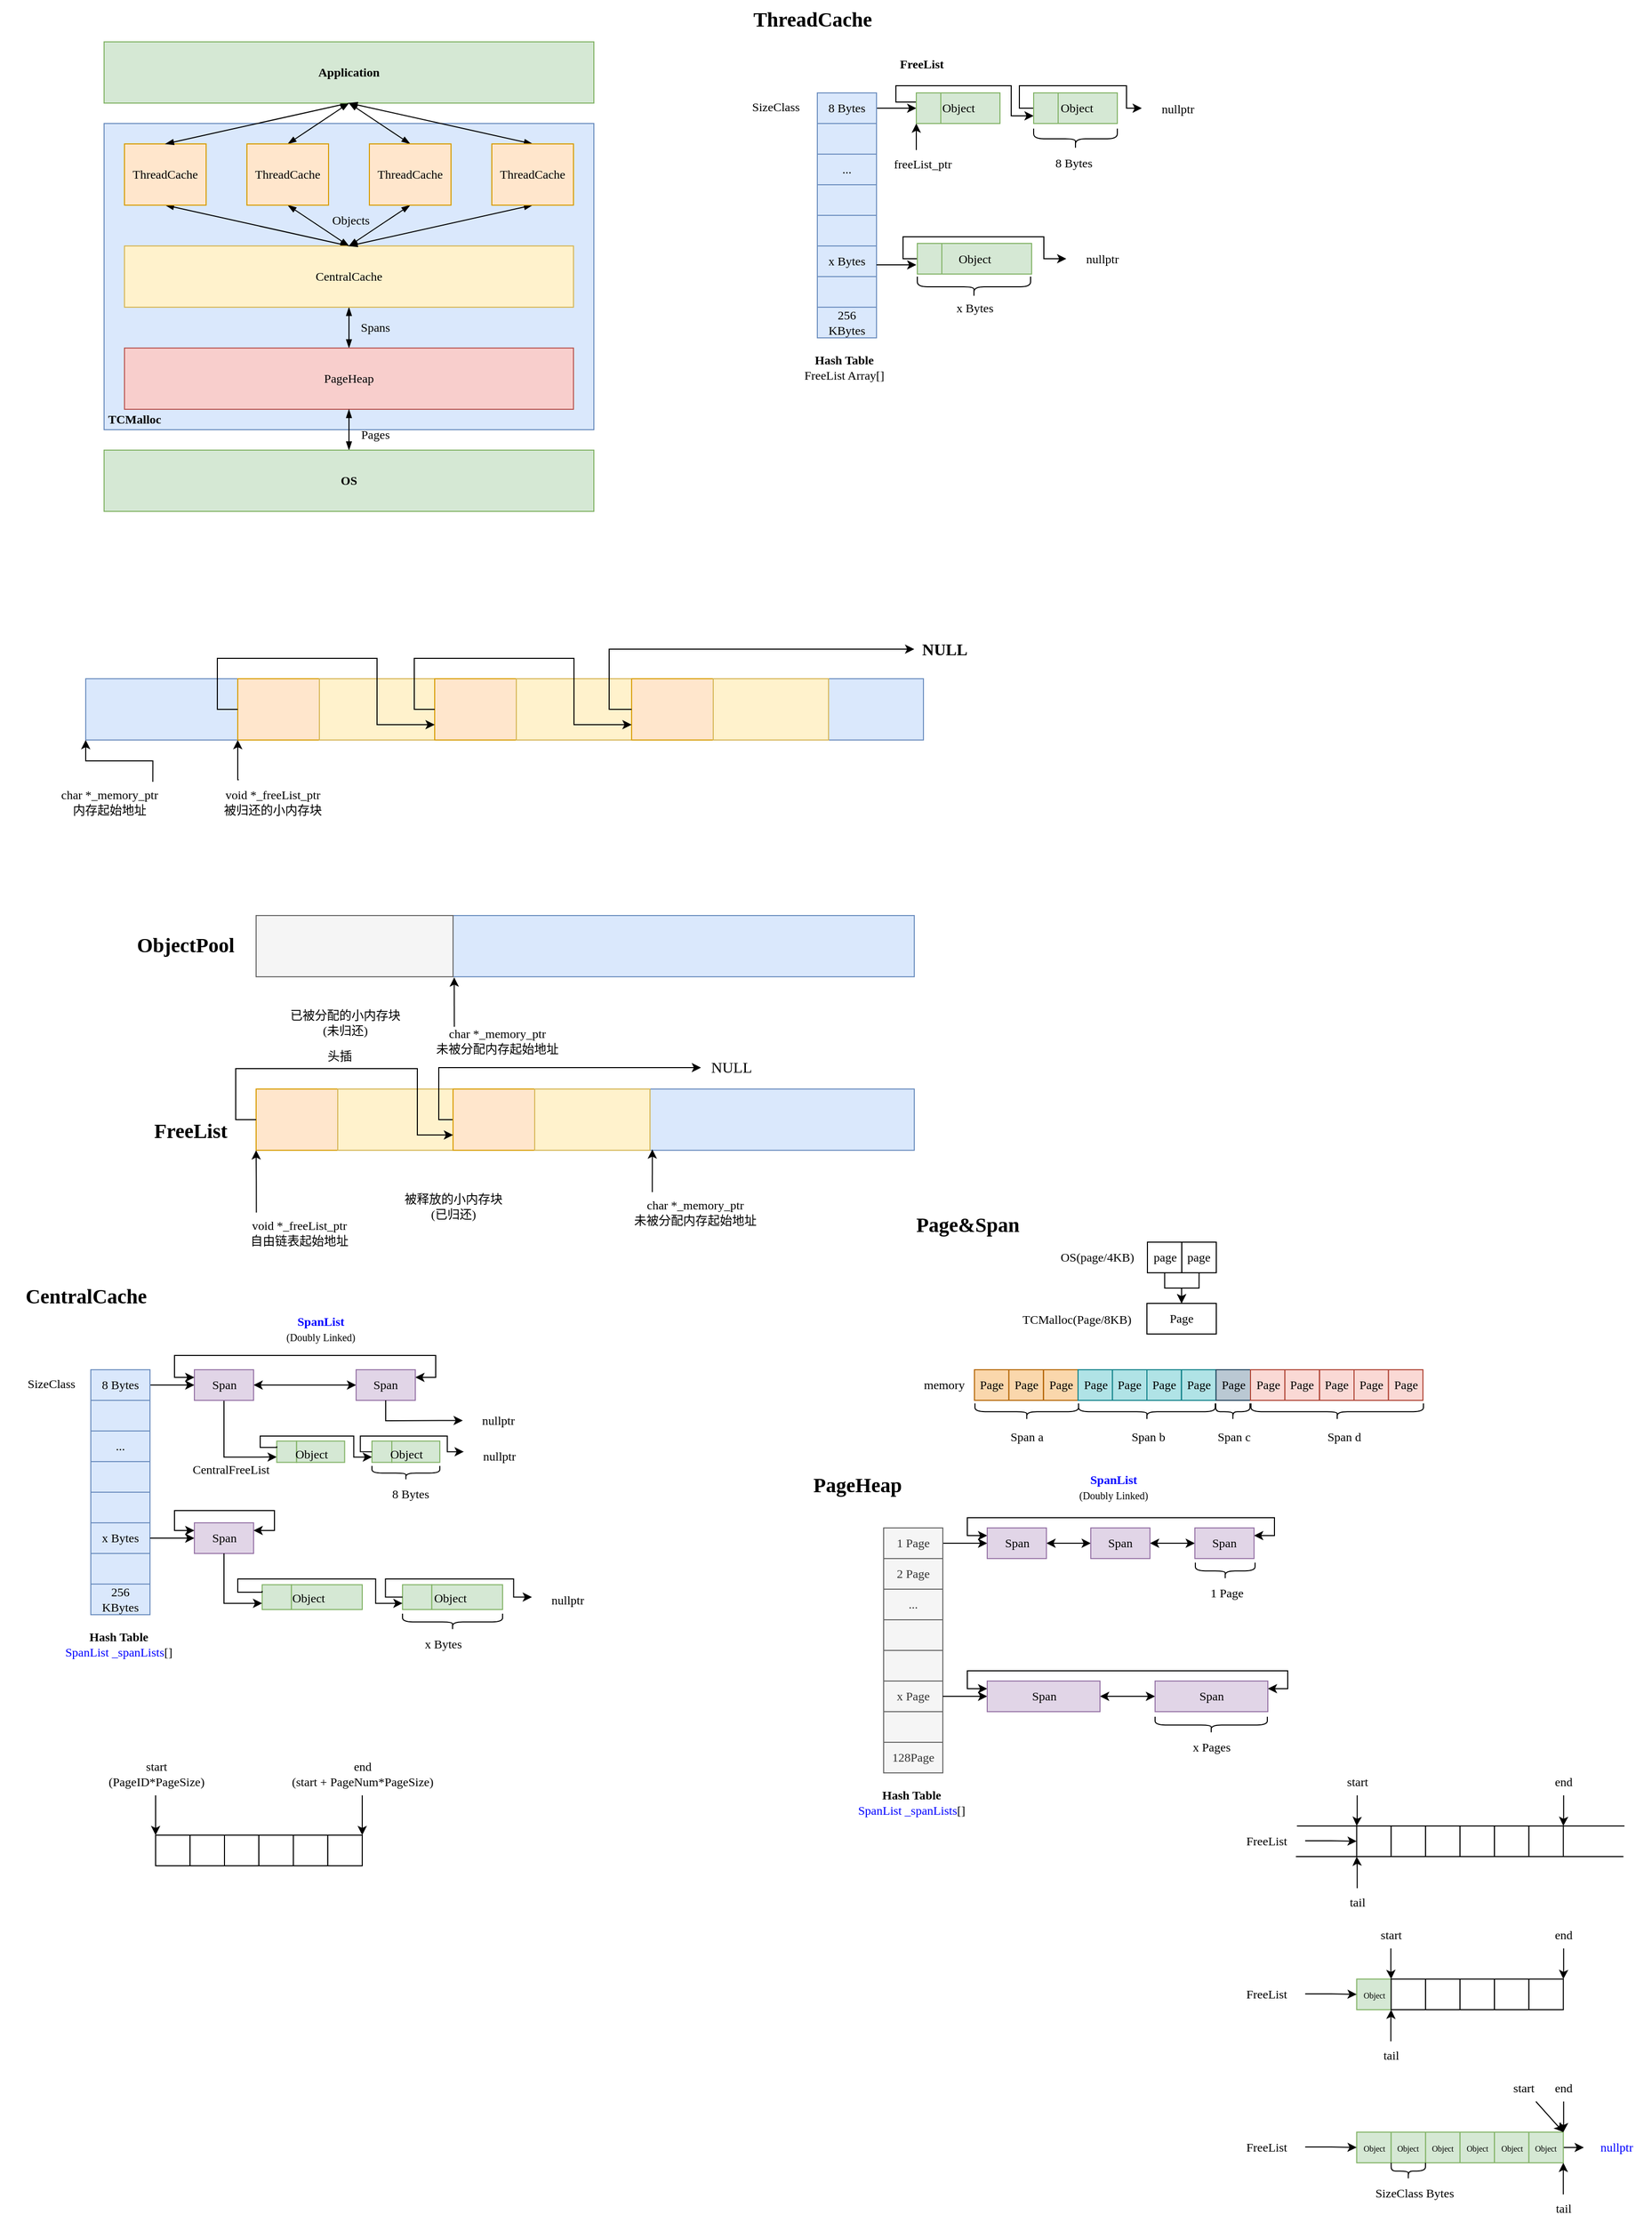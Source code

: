 <mxfile version="24.0.0" type="github" pages="2">
  <diagram name="第 1 页" id="vCILg_Ki7q9bG5vbGijk">
    <mxGraphModel dx="600" dy="303" grid="0" gridSize="10" guides="1" tooltips="1" connect="1" arrows="1" fold="1" page="1" pageScale="1" pageWidth="1654" pageHeight="2336" math="0" shadow="0">
      <root>
        <mxCell id="0" />
        <mxCell id="1" parent="0" />
        <mxCell id="2ix9AT3Dd3sCo8_-2dsp-60" value="" style="rounded=0;whiteSpace=wrap;html=1;fontFamily=Lucida Console;fillColor=#dae8fc;strokeColor=#6c8ebf;" parent="1" vertex="1">
          <mxGeometry x="102" y="724" width="821" height="60" as="geometry" />
        </mxCell>
        <mxCell id="2ix9AT3Dd3sCo8_-2dsp-11" value="" style="rounded=0;whiteSpace=wrap;html=1;fontFamily=Lucida Console;fillColor=#dae8fc;strokeColor=#6c8ebf;" parent="1" vertex="1">
          <mxGeometry x="120" y="180" width="480" height="300" as="geometry" />
        </mxCell>
        <mxCell id="2ix9AT3Dd3sCo8_-2dsp-18" style="rounded=0;orthogonalLoop=1;jettySize=auto;html=1;exitX=0.5;exitY=1;exitDx=0;exitDy=0;entryX=0.5;entryY=0;entryDx=0;entryDy=0;startArrow=blockThin;startFill=1;endArrow=blockThin;endFill=1;" parent="1" source="2ix9AT3Dd3sCo8_-2dsp-1" target="2ix9AT3Dd3sCo8_-2dsp-7" edge="1">
          <mxGeometry relative="1" as="geometry">
            <mxPoint x="240" y="300" as="targetPoint" />
          </mxGeometry>
        </mxCell>
        <mxCell id="2ix9AT3Dd3sCo8_-2dsp-1" value="&lt;font&gt;ThreadCache&lt;/font&gt;" style="rounded=0;whiteSpace=wrap;html=1;fontFamily=Lucida Console;fillColor=#ffe6cc;strokeColor=#d79b00;" parent="1" vertex="1">
          <mxGeometry x="140" y="200" width="80" height="60" as="geometry" />
        </mxCell>
        <mxCell id="2ix9AT3Dd3sCo8_-2dsp-17" style="rounded=0;orthogonalLoop=1;jettySize=auto;html=1;exitX=0.5;exitY=1;exitDx=0;exitDy=0;entryX=0.5;entryY=0;entryDx=0;entryDy=0;startArrow=blockThin;startFill=1;endArrow=blockThin;endFill=1;" parent="1" source="2ix9AT3Dd3sCo8_-2dsp-5" target="2ix9AT3Dd3sCo8_-2dsp-1" edge="1">
          <mxGeometry relative="1" as="geometry" />
        </mxCell>
        <mxCell id="2ix9AT3Dd3sCo8_-2dsp-5" value="&lt;b&gt;Application&lt;/b&gt;" style="rounded=0;whiteSpace=wrap;html=1;fontFamily=Lucida Console;fillColor=#d5e8d4;strokeColor=#82b366;" parent="1" vertex="1">
          <mxGeometry x="120" y="100" width="480" height="60" as="geometry" />
        </mxCell>
        <mxCell id="2ix9AT3Dd3sCo8_-2dsp-23" style="rounded=0;orthogonalLoop=1;jettySize=auto;html=1;exitX=0.5;exitY=1;exitDx=0;exitDy=0;startArrow=blockThin;startFill=1;endArrow=blockThin;endFill=1;" parent="1" source="2ix9AT3Dd3sCo8_-2dsp-7" edge="1">
          <mxGeometry relative="1" as="geometry">
            <mxPoint x="360" y="400" as="targetPoint" />
          </mxGeometry>
        </mxCell>
        <mxCell id="2ix9AT3Dd3sCo8_-2dsp-7" value="CentralCache" style="rounded=0;whiteSpace=wrap;html=1;fontFamily=Lucida Console;fillColor=#fff2cc;strokeColor=#d6b656;" parent="1" vertex="1">
          <mxGeometry x="140" y="300" width="440" height="60" as="geometry" />
        </mxCell>
        <mxCell id="2ix9AT3Dd3sCo8_-2dsp-8" value="PageHeap" style="rounded=0;whiteSpace=wrap;html=1;fontFamily=Lucida Console;fillColor=#f8cecc;strokeColor=#b85450;" parent="1" vertex="1">
          <mxGeometry x="140" y="400" width="440" height="60" as="geometry" />
        </mxCell>
        <mxCell id="2ix9AT3Dd3sCo8_-2dsp-25" style="rounded=0;orthogonalLoop=1;jettySize=auto;html=1;exitX=0.5;exitY=0;exitDx=0;exitDy=0;entryX=0.5;entryY=1;entryDx=0;entryDy=0;startArrow=blockThin;startFill=1;endArrow=blockThin;endFill=1;" parent="1" source="2ix9AT3Dd3sCo8_-2dsp-10" target="2ix9AT3Dd3sCo8_-2dsp-8" edge="1">
          <mxGeometry relative="1" as="geometry" />
        </mxCell>
        <mxCell id="2ix9AT3Dd3sCo8_-2dsp-10" value="&lt;b&gt;OS&lt;/b&gt;" style="rounded=0;whiteSpace=wrap;html=1;fontFamily=Lucida Console;fillColor=#d5e8d4;strokeColor=#82b366;" parent="1" vertex="1">
          <mxGeometry x="120" y="500" width="480" height="60" as="geometry" />
        </mxCell>
        <mxCell id="2ix9AT3Dd3sCo8_-2dsp-19" style="rounded=0;orthogonalLoop=1;jettySize=auto;html=1;exitX=0.5;exitY=1;exitDx=0;exitDy=0;entryX=0.5;entryY=0;entryDx=0;entryDy=0;startArrow=blockThin;startFill=1;endArrow=blockThin;endFill=1;" parent="1" source="2ix9AT3Dd3sCo8_-2dsp-14" target="2ix9AT3Dd3sCo8_-2dsp-7" edge="1">
          <mxGeometry relative="1" as="geometry">
            <mxPoint x="240" y="300" as="targetPoint" />
          </mxGeometry>
        </mxCell>
        <mxCell id="2ix9AT3Dd3sCo8_-2dsp-26" style="rounded=0;orthogonalLoop=1;jettySize=auto;html=1;exitX=0.5;exitY=0;exitDx=0;exitDy=0;entryX=0.5;entryY=1;entryDx=0;entryDy=0;startArrow=blockThin;startFill=1;endArrow=blockThin;endFill=1;" parent="1" source="2ix9AT3Dd3sCo8_-2dsp-14" target="2ix9AT3Dd3sCo8_-2dsp-5" edge="1">
          <mxGeometry relative="1" as="geometry" />
        </mxCell>
        <mxCell id="2ix9AT3Dd3sCo8_-2dsp-14" value="&lt;font&gt;ThreadCache&lt;/font&gt;" style="rounded=0;whiteSpace=wrap;html=1;fontFamily=Lucida Console;fillColor=#ffe6cc;strokeColor=#d79b00;" parent="1" vertex="1">
          <mxGeometry x="260" y="200" width="80" height="60" as="geometry" />
        </mxCell>
        <mxCell id="2ix9AT3Dd3sCo8_-2dsp-20" style="rounded=0;orthogonalLoop=1;jettySize=auto;html=1;exitX=0.5;exitY=1;exitDx=0;exitDy=0;entryX=0.5;entryY=0;entryDx=0;entryDy=0;startArrow=blockThin;startFill=1;endArrow=blockThin;endFill=1;" parent="1" source="2ix9AT3Dd3sCo8_-2dsp-15" target="2ix9AT3Dd3sCo8_-2dsp-7" edge="1">
          <mxGeometry relative="1" as="geometry" />
        </mxCell>
        <mxCell id="2ix9AT3Dd3sCo8_-2dsp-27" style="rounded=0;orthogonalLoop=1;jettySize=auto;html=1;exitX=0.5;exitY=0;exitDx=0;exitDy=0;entryX=0.5;entryY=1;entryDx=0;entryDy=0;startArrow=blockThin;startFill=1;endArrow=blockThin;endFill=1;" parent="1" source="2ix9AT3Dd3sCo8_-2dsp-15" target="2ix9AT3Dd3sCo8_-2dsp-5" edge="1">
          <mxGeometry relative="1" as="geometry" />
        </mxCell>
        <mxCell id="2ix9AT3Dd3sCo8_-2dsp-15" value="&lt;font&gt;ThreadCache&lt;/font&gt;" style="rounded=0;whiteSpace=wrap;html=1;fontFamily=Lucida Console;fillColor=#ffe6cc;strokeColor=#d79b00;" parent="1" vertex="1">
          <mxGeometry x="380" y="200" width="80" height="60" as="geometry" />
        </mxCell>
        <mxCell id="2ix9AT3Dd3sCo8_-2dsp-21" style="rounded=0;orthogonalLoop=1;jettySize=auto;html=1;exitX=0.5;exitY=1;exitDx=0;exitDy=0;startArrow=blockThin;startFill=1;endArrow=blockThin;endFill=1;entryX=0.5;entryY=0;entryDx=0;entryDy=0;" parent="1" source="2ix9AT3Dd3sCo8_-2dsp-16" target="2ix9AT3Dd3sCo8_-2dsp-7" edge="1">
          <mxGeometry relative="1" as="geometry">
            <mxPoint x="480" y="300" as="targetPoint" />
          </mxGeometry>
        </mxCell>
        <mxCell id="2ix9AT3Dd3sCo8_-2dsp-28" style="rounded=0;orthogonalLoop=1;jettySize=auto;html=1;exitX=0.5;exitY=0;exitDx=0;exitDy=0;entryX=0.5;entryY=1;entryDx=0;entryDy=0;startArrow=blockThin;startFill=1;endArrow=blockThin;endFill=1;" parent="1" source="2ix9AT3Dd3sCo8_-2dsp-16" target="2ix9AT3Dd3sCo8_-2dsp-5" edge="1">
          <mxGeometry relative="1" as="geometry" />
        </mxCell>
        <mxCell id="2ix9AT3Dd3sCo8_-2dsp-16" value="&lt;font&gt;ThreadCache&lt;/font&gt;" style="rounded=0;whiteSpace=wrap;html=1;fontFamily=Lucida Console;fillColor=#ffe6cc;strokeColor=#d79b00;" parent="1" vertex="1">
          <mxGeometry x="500" y="200" width="80" height="60" as="geometry" />
        </mxCell>
        <mxCell id="2ix9AT3Dd3sCo8_-2dsp-29" value="&lt;font face=&quot;Lucida Console&quot;&gt;Pages&lt;/font&gt;" style="text;html=1;align=center;verticalAlign=middle;whiteSpace=wrap;rounded=0;" parent="1" vertex="1">
          <mxGeometry x="356" y="465" width="60" height="40" as="geometry" />
        </mxCell>
        <mxCell id="2ix9AT3Dd3sCo8_-2dsp-30" value="&lt;font face=&quot;Lucida Console&quot;&gt;Spans&lt;/font&gt;" style="text;html=1;align=center;verticalAlign=middle;whiteSpace=wrap;rounded=0;" parent="1" vertex="1">
          <mxGeometry x="356" y="365" width="60" height="30" as="geometry" />
        </mxCell>
        <mxCell id="2ix9AT3Dd3sCo8_-2dsp-31" value="&lt;font face=&quot;Lucida Console&quot;&gt;Objects&lt;/font&gt;" style="text;html=1;align=center;verticalAlign=middle;whiteSpace=wrap;rounded=0;" parent="1" vertex="1">
          <mxGeometry x="332" y="260" width="60" height="30" as="geometry" />
        </mxCell>
        <mxCell id="2ix9AT3Dd3sCo8_-2dsp-33" value="&lt;font face=&quot;Lucida Console&quot;&gt;&lt;b&gt;TCMalloc&lt;/b&gt;&lt;/font&gt;" style="text;html=1;align=center;verticalAlign=middle;whiteSpace=wrap;rounded=0;" parent="1" vertex="1">
          <mxGeometry x="120" y="450" width="60" height="40" as="geometry" />
        </mxCell>
        <mxCell id="2ix9AT3Dd3sCo8_-2dsp-35" value="" style="rounded=0;whiteSpace=wrap;html=1;fontFamily=Lucida Console;fillColor=#ffe6cc;strokeColor=#d79b00;" parent="1" vertex="1">
          <mxGeometry x="251" y="724" width="80" height="60" as="geometry" />
        </mxCell>
        <mxCell id="2ix9AT3Dd3sCo8_-2dsp-36" value="" style="rounded=0;whiteSpace=wrap;html=1;fontFamily=Lucida Console;fillColor=#fff2cc;strokeColor=#d6b656;" parent="1" vertex="1">
          <mxGeometry x="331" y="724" width="113" height="60" as="geometry" />
        </mxCell>
        <mxCell id="2ix9AT3Dd3sCo8_-2dsp-37" value="" style="rounded=0;whiteSpace=wrap;html=1;fontFamily=Lucida Console;fillColor=#ffe6cc;strokeColor=#d79b00;" parent="1" vertex="1">
          <mxGeometry x="444" y="724" width="80" height="60" as="geometry" />
        </mxCell>
        <mxCell id="2ix9AT3Dd3sCo8_-2dsp-38" value="" style="rounded=0;whiteSpace=wrap;html=1;fontFamily=Lucida Console;fillColor=#fff2cc;strokeColor=#d6b656;" parent="1" vertex="1">
          <mxGeometry x="524" y="724" width="113" height="60" as="geometry" />
        </mxCell>
        <mxCell id="2ix9AT3Dd3sCo8_-2dsp-39" value="" style="rounded=0;whiteSpace=wrap;html=1;fontFamily=Lucida Console;fillColor=#ffe6cc;strokeColor=#d79b00;" parent="1" vertex="1">
          <mxGeometry x="637" y="724" width="80" height="60" as="geometry" />
        </mxCell>
        <mxCell id="2ix9AT3Dd3sCo8_-2dsp-40" value="" style="rounded=0;whiteSpace=wrap;html=1;fontFamily=Lucida Console;fillColor=#fff2cc;strokeColor=#d6b656;" parent="1" vertex="1">
          <mxGeometry x="717" y="724" width="113" height="60" as="geometry" />
        </mxCell>
        <mxCell id="2ix9AT3Dd3sCo8_-2dsp-43" value="&lt;font size=&quot;1&quot; face=&quot;Lucida Console&quot;&gt;&lt;b style=&quot;font-size: 16px;&quot;&gt;NULL&lt;/b&gt;&lt;/font&gt;" style="text;html=1;align=center;verticalAlign=middle;whiteSpace=wrap;rounded=0;" parent="1" vertex="1">
          <mxGeometry x="914" y="675" width="60" height="40" as="geometry" />
        </mxCell>
        <mxCell id="2ix9AT3Dd3sCo8_-2dsp-53" style="edgeStyle=orthogonalEdgeStyle;rounded=0;orthogonalLoop=1;jettySize=auto;html=1;exitX=0;exitY=0.5;exitDx=0;exitDy=0;entryX=0;entryY=0.75;entryDx=0;entryDy=0;" parent="1" source="2ix9AT3Dd3sCo8_-2dsp-35" target="2ix9AT3Dd3sCo8_-2dsp-37" edge="1">
          <mxGeometry relative="1" as="geometry" />
        </mxCell>
        <mxCell id="2ix9AT3Dd3sCo8_-2dsp-56" style="edgeStyle=orthogonalEdgeStyle;rounded=0;orthogonalLoop=1;jettySize=auto;html=1;exitX=0;exitY=0.5;exitDx=0;exitDy=0;entryX=0;entryY=0.75;entryDx=0;entryDy=0;" parent="1" source="2ix9AT3Dd3sCo8_-2dsp-37" target="2ix9AT3Dd3sCo8_-2dsp-39" edge="1">
          <mxGeometry relative="1" as="geometry" />
        </mxCell>
        <mxCell id="2ix9AT3Dd3sCo8_-2dsp-57" style="edgeStyle=orthogonalEdgeStyle;rounded=0;orthogonalLoop=1;jettySize=auto;html=1;exitX=1;exitY=0.5;exitDx=0;exitDy=0;entryX=0;entryY=0.5;entryDx=0;entryDy=0;" parent="1" source="2ix9AT3Dd3sCo8_-2dsp-38" target="2ix9AT3Dd3sCo8_-2dsp-43" edge="1">
          <mxGeometry relative="1" as="geometry">
            <Array as="points">
              <mxPoint x="615" y="754" />
              <mxPoint x="615" y="695" />
              <mxPoint x="905" y="695" />
            </Array>
          </mxGeometry>
        </mxCell>
        <mxCell id="2ix9AT3Dd3sCo8_-2dsp-59" style="edgeStyle=orthogonalEdgeStyle;rounded=0;orthogonalLoop=1;jettySize=auto;html=1;exitX=0.5;exitY=0;exitDx=0;exitDy=0;entryX=0;entryY=1;entryDx=0;entryDy=0;" parent="1" target="2ix9AT3Dd3sCo8_-2dsp-35" edge="1">
          <mxGeometry relative="1" as="geometry">
            <mxPoint x="252" y="823" as="sourcePoint" />
          </mxGeometry>
        </mxCell>
        <mxCell id="2ix9AT3Dd3sCo8_-2dsp-58" value="&lt;font face=&quot;Lucida Console&quot;&gt;void *_freeList_ptr&lt;/font&gt;&lt;br&gt;&lt;font face=&quot;黑体&quot;&gt;被归还的小内存块&lt;/font&gt;" style="text;html=1;align=center;verticalAlign=middle;whiteSpace=wrap;rounded=0;" parent="1" vertex="1">
          <mxGeometry x="201" y="825" width="169" height="40" as="geometry" />
        </mxCell>
        <mxCell id="2ix9AT3Dd3sCo8_-2dsp-62" style="edgeStyle=orthogonalEdgeStyle;rounded=0;orthogonalLoop=1;jettySize=auto;html=1;exitX=0.75;exitY=0;exitDx=0;exitDy=0;entryX=0;entryY=1;entryDx=0;entryDy=0;" parent="1" source="2ix9AT3Dd3sCo8_-2dsp-61" target="2ix9AT3Dd3sCo8_-2dsp-60" edge="1">
          <mxGeometry relative="1" as="geometry" />
        </mxCell>
        <mxCell id="2ix9AT3Dd3sCo8_-2dsp-61" value="&lt;font face=&quot;Lucida Console&quot;&gt;char *_memory_ptr&lt;/font&gt;&lt;br&gt;&lt;font face=&quot;黑体&quot;&gt;内存起始地址&lt;/font&gt;" style="text;html=1;align=center;verticalAlign=middle;whiteSpace=wrap;rounded=0;" parent="1" vertex="1">
          <mxGeometry x="41" y="825" width="169" height="40" as="geometry" />
        </mxCell>
        <mxCell id="2ix9AT3Dd3sCo8_-2dsp-64" value="" style="rounded=0;whiteSpace=wrap;html=1;fontFamily=Lucida Console;fillColor=#dae8fc;strokeColor=#6c8ebf;" parent="1" vertex="1">
          <mxGeometry x="269" y="956" width="645" height="60" as="geometry" />
        </mxCell>
        <mxCell id="2ix9AT3Dd3sCo8_-2dsp-66" style="rounded=0;orthogonalLoop=1;jettySize=auto;html=1;exitX=0.25;exitY=0;exitDx=0;exitDy=0;entryX=0.301;entryY=1.044;entryDx=0;entryDy=0;entryPerimeter=0;" parent="1" edge="1">
          <mxGeometry relative="1" as="geometry">
            <mxPoint x="463.25" y="1065" as="sourcePoint" />
            <mxPoint x="463.145" y="1016.64" as="targetPoint" />
          </mxGeometry>
        </mxCell>
        <mxCell id="2ix9AT3Dd3sCo8_-2dsp-65" value="&lt;font face=&quot;Lucida Console&quot;&gt;char *_memory_ptr&lt;/font&gt;&lt;br&gt;&lt;font face=&quot;黑体&quot;&gt;未被分配内存起始地址&lt;/font&gt;" style="text;html=1;align=center;verticalAlign=middle;whiteSpace=wrap;rounded=0;" parent="1" vertex="1">
          <mxGeometry x="421" y="1059" width="169" height="40" as="geometry" />
        </mxCell>
        <mxCell id="2ix9AT3Dd3sCo8_-2dsp-71" value="" style="rounded=0;whiteSpace=wrap;html=1;fontFamily=Lucida Console;fillColor=#f5f5f5;strokeColor=#666666;fontColor=#333333;" parent="1" vertex="1">
          <mxGeometry x="269" y="956" width="193" height="60" as="geometry" />
        </mxCell>
        <mxCell id="2ix9AT3Dd3sCo8_-2dsp-72" value="&lt;font face=&quot;黑体&quot;&gt;已被分配的小内存块&lt;br&gt;(未归还)&lt;br&gt;&lt;/font&gt;" style="text;html=1;align=center;verticalAlign=middle;whiteSpace=wrap;rounded=0;" parent="1" vertex="1">
          <mxGeometry x="272" y="1041" width="169" height="40" as="geometry" />
        </mxCell>
        <mxCell id="2ix9AT3Dd3sCo8_-2dsp-74" value="" style="rounded=0;whiteSpace=wrap;html=1;fontFamily=Lucida Console;fillColor=#dae8fc;strokeColor=#6c8ebf;" parent="1" vertex="1">
          <mxGeometry x="269" y="1126" width="645" height="60" as="geometry" />
        </mxCell>
        <mxCell id="2ix9AT3Dd3sCo8_-2dsp-76" value="&lt;font face=&quot;Lucida Console&quot;&gt;char *_memory_ptr&lt;/font&gt;&lt;br&gt;&lt;font face=&quot;黑体&quot;&gt;未被分配内存起始地址&lt;/font&gt;" style="text;html=1;align=center;verticalAlign=middle;whiteSpace=wrap;rounded=0;" parent="1" vertex="1">
          <mxGeometry x="615" y="1227" width="169" height="40" as="geometry" />
        </mxCell>
        <mxCell id="2ix9AT3Dd3sCo8_-2dsp-77" value="" style="rounded=0;whiteSpace=wrap;html=1;fontFamily=Lucida Console;fillColor=#ffe6cc;strokeColor=#d79b00;" parent="1" vertex="1">
          <mxGeometry x="269" y="1126" width="80" height="60" as="geometry" />
        </mxCell>
        <mxCell id="2ix9AT3Dd3sCo8_-2dsp-78" value="" style="rounded=0;whiteSpace=wrap;html=1;fontFamily=Lucida Console;fillColor=#fff2cc;strokeColor=#d6b656;" parent="1" vertex="1">
          <mxGeometry x="349" y="1126" width="113" height="60" as="geometry" />
        </mxCell>
        <mxCell id="2ix9AT3Dd3sCo8_-2dsp-89" style="edgeStyle=orthogonalEdgeStyle;rounded=0;orthogonalLoop=1;jettySize=auto;html=1;exitX=1;exitY=0.5;exitDx=0;exitDy=0;" parent="1" target="2ix9AT3Dd3sCo8_-2dsp-88" edge="1">
          <mxGeometry relative="1" as="geometry">
            <mxPoint x="462" y="1156" as="sourcePoint" />
            <mxPoint x="694.0" y="1101" as="targetPoint" />
            <Array as="points">
              <mxPoint x="448" y="1156" />
              <mxPoint x="448" y="1105" />
            </Array>
          </mxGeometry>
        </mxCell>
        <mxCell id="2ix9AT3Dd3sCo8_-2dsp-79" value="&lt;font face=&quot;黑体&quot;&gt;被释放的小内存块&lt;br&gt;(已归还)&lt;br&gt;&lt;/font&gt;" style="text;html=1;align=center;verticalAlign=middle;whiteSpace=wrap;rounded=0;" parent="1" vertex="1">
          <mxGeometry x="378" y="1221" width="169" height="40" as="geometry" />
        </mxCell>
        <mxCell id="2ix9AT3Dd3sCo8_-2dsp-81" value="" style="rounded=0;whiteSpace=wrap;html=1;fontFamily=Lucida Console;fillColor=#ffe6cc;strokeColor=#d79b00;" parent="1" vertex="1">
          <mxGeometry x="462" y="1126" width="80" height="60" as="geometry" />
        </mxCell>
        <mxCell id="2ix9AT3Dd3sCo8_-2dsp-82" value="" style="rounded=0;whiteSpace=wrap;html=1;fontFamily=Lucida Console;fillColor=#fff2cc;strokeColor=#d6b656;" parent="1" vertex="1">
          <mxGeometry x="542" y="1126" width="113" height="60" as="geometry" />
        </mxCell>
        <mxCell id="2ix9AT3Dd3sCo8_-2dsp-85" style="edgeStyle=orthogonalEdgeStyle;rounded=0;orthogonalLoop=1;jettySize=auto;html=1;exitX=0.25;exitY=0;exitDx=0;exitDy=0;entryX=0;entryY=1;entryDx=0;entryDy=0;" parent="1" source="2ix9AT3Dd3sCo8_-2dsp-84" target="2ix9AT3Dd3sCo8_-2dsp-77" edge="1">
          <mxGeometry relative="1" as="geometry" />
        </mxCell>
        <mxCell id="2ix9AT3Dd3sCo8_-2dsp-84" value="&lt;font face=&quot;Lucida Console&quot;&gt;void *_freeList_ptr&lt;/font&gt;&lt;br&gt;&lt;font face=&quot;黑体&quot;&gt;自由链表起始地址&lt;/font&gt;" style="text;html=1;align=center;verticalAlign=middle;whiteSpace=wrap;rounded=0;" parent="1" vertex="1">
          <mxGeometry x="227" y="1247" width="169" height="40" as="geometry" />
        </mxCell>
        <mxCell id="2ix9AT3Dd3sCo8_-2dsp-86" style="edgeStyle=orthogonalEdgeStyle;rounded=0;orthogonalLoop=1;jettySize=auto;html=1;exitX=0;exitY=0.5;exitDx=0;exitDy=0;entryX=1;entryY=0.75;entryDx=0;entryDy=0;" parent="1" source="2ix9AT3Dd3sCo8_-2dsp-77" target="2ix9AT3Dd3sCo8_-2dsp-78" edge="1">
          <mxGeometry relative="1" as="geometry">
            <Array as="points">
              <mxPoint x="249" y="1156" />
              <mxPoint x="249" y="1106" />
              <mxPoint x="427" y="1106" />
              <mxPoint x="427" y="1171" />
            </Array>
          </mxGeometry>
        </mxCell>
        <mxCell id="2ix9AT3Dd3sCo8_-2dsp-88" value="&lt;font face=&quot;黑体&quot;&gt;&lt;font style=&quot;font-size: 15px;&quot;&gt;NULL&lt;/font&gt;&lt;br&gt;&lt;/font&gt;" style="text;html=1;align=center;verticalAlign=middle;whiteSpace=wrap;rounded=0;" parent="1" vertex="1">
          <mxGeometry x="705" y="1084" width="59.5" height="40" as="geometry" />
        </mxCell>
        <mxCell id="2ix9AT3Dd3sCo8_-2dsp-90" style="rounded=0;orthogonalLoop=1;jettySize=auto;html=1;exitX=0.25;exitY=0;exitDx=0;exitDy=0;entryX=0.602;entryY=0.986;entryDx=0;entryDy=0;entryPerimeter=0;" parent="1" source="2ix9AT3Dd3sCo8_-2dsp-76" target="2ix9AT3Dd3sCo8_-2dsp-74" edge="1">
          <mxGeometry relative="1" as="geometry" />
        </mxCell>
        <mxCell id="2ix9AT3Dd3sCo8_-2dsp-91" value="&lt;font face=&quot;黑体&quot;&gt;头插&lt;br&gt;&lt;/font&gt;" style="text;html=1;align=center;verticalAlign=middle;whiteSpace=wrap;rounded=0;" parent="1" vertex="1">
          <mxGeometry x="330" y="1074" width="42" height="40" as="geometry" />
        </mxCell>
        <mxCell id="2ix9AT3Dd3sCo8_-2dsp-93" value="&lt;font size=&quot;1&quot; face=&quot;Lucida Console&quot;&gt;&lt;b style=&quot;font-size: 20px;&quot;&gt;FreeList&lt;/b&gt;&lt;/font&gt;" style="text;html=1;align=center;verticalAlign=middle;whiteSpace=wrap;rounded=0;" parent="1" vertex="1">
          <mxGeometry x="175" y="1146" width="60" height="40" as="geometry" />
        </mxCell>
        <mxCell id="2ix9AT3Dd3sCo8_-2dsp-94" value="&lt;font size=&quot;1&quot; face=&quot;Lucida Console&quot;&gt;&lt;b style=&quot;font-size: 20px;&quot;&gt;ObjectPool&lt;/b&gt;&lt;/font&gt;" style="text;html=1;align=center;verticalAlign=middle;whiteSpace=wrap;rounded=0;" parent="1" vertex="1">
          <mxGeometry x="170" y="964" width="60" height="40" as="geometry" />
        </mxCell>
        <mxCell id="HaCrzgObacT1Gevzyp2y-17" style="edgeStyle=orthogonalEdgeStyle;rounded=0;orthogonalLoop=1;jettySize=auto;html=1;exitX=0.5;exitY=0;exitDx=0;exitDy=0;entryX=0.5;entryY=1;entryDx=0;entryDy=0;" parent="1" source="HaCrzgObacT1Gevzyp2y-2" target="HaCrzgObacT1Gevzyp2y-10" edge="1">
          <mxGeometry relative="1" as="geometry" />
        </mxCell>
        <mxCell id="HaCrzgObacT1Gevzyp2y-2" value="8 Bytes" style="rounded=0;whiteSpace=wrap;html=1;fontFamily=Lucida Console;fillColor=#dae8fc;strokeColor=#6c8ebf;direction=south;" parent="1" vertex="1">
          <mxGeometry x="819" y="150" width="58" height="30" as="geometry" />
        </mxCell>
        <mxCell id="HaCrzgObacT1Gevzyp2y-3" value="" style="rounded=0;whiteSpace=wrap;html=1;fontFamily=Lucida Console;fillColor=#dae8fc;strokeColor=#6c8ebf;direction=south;" parent="1" vertex="1">
          <mxGeometry x="819" y="180" width="58" height="30" as="geometry" />
        </mxCell>
        <mxCell id="HaCrzgObacT1Gevzyp2y-4" value="..." style="rounded=0;whiteSpace=wrap;html=1;fontFamily=Lucida Console;fillColor=#dae8fc;strokeColor=#6c8ebf;direction=south;" parent="1" vertex="1">
          <mxGeometry x="819" y="210" width="58" height="30" as="geometry" />
        </mxCell>
        <mxCell id="HaCrzgObacT1Gevzyp2y-5" value="" style="rounded=0;whiteSpace=wrap;html=1;fontFamily=Lucida Console;fillColor=#dae8fc;strokeColor=#6c8ebf;direction=south;" parent="1" vertex="1">
          <mxGeometry x="819" y="240" width="58" height="30" as="geometry" />
        </mxCell>
        <mxCell id="HaCrzgObacT1Gevzyp2y-6" value="" style="rounded=0;whiteSpace=wrap;html=1;fontFamily=Lucida Console;fillColor=#dae8fc;strokeColor=#6c8ebf;direction=south;" parent="1" vertex="1">
          <mxGeometry x="819" y="270" width="58" height="30" as="geometry" />
        </mxCell>
        <mxCell id="HaCrzgObacT1Gevzyp2y-7" value="x Bytes" style="rounded=0;whiteSpace=wrap;html=1;fontFamily=Lucida Console;fillColor=#dae8fc;strokeColor=#6c8ebf;direction=south;" parent="1" vertex="1">
          <mxGeometry x="819" y="300" width="58" height="30" as="geometry" />
        </mxCell>
        <mxCell id="HaCrzgObacT1Gevzyp2y-8" value="" style="rounded=0;whiteSpace=wrap;html=1;fontFamily=Lucida Console;fillColor=#dae8fc;strokeColor=#6c8ebf;direction=south;" parent="1" vertex="1">
          <mxGeometry x="819" y="330" width="58" height="30" as="geometry" />
        </mxCell>
        <mxCell id="HaCrzgObacT1Gevzyp2y-9" value="256 KBytes" style="rounded=0;whiteSpace=wrap;html=1;fontFamily=Lucida Console;fillColor=#dae8fc;strokeColor=#6c8ebf;direction=south;" parent="1" vertex="1">
          <mxGeometry x="819" y="360" width="58" height="30" as="geometry" />
        </mxCell>
        <mxCell id="HaCrzgObacT1Gevzyp2y-14" style="edgeStyle=orthogonalEdgeStyle;rounded=0;orthogonalLoop=1;jettySize=auto;html=1;exitX=0.25;exitY=1;exitDx=0;exitDy=0;entryX=0.75;entryY=1;entryDx=0;entryDy=0;" parent="1" source="HaCrzgObacT1Gevzyp2y-10" target="HaCrzgObacT1Gevzyp2y-12" edge="1">
          <mxGeometry relative="1" as="geometry">
            <Array as="points">
              <mxPoint x="916" y="159" />
              <mxPoint x="896" y="159" />
              <mxPoint x="896" y="143" />
              <mxPoint x="1009" y="143" />
              <mxPoint x="1009" y="173" />
            </Array>
          </mxGeometry>
        </mxCell>
        <mxCell id="HaCrzgObacT1Gevzyp2y-10" value="" style="rounded=0;whiteSpace=wrap;html=1;fontFamily=Lucida Console;fillColor=#d5e8d4;strokeColor=#82b366;direction=south;" parent="1" vertex="1">
          <mxGeometry x="916" y="150" width="24" height="30" as="geometry" />
        </mxCell>
        <mxCell id="HaCrzgObacT1Gevzyp2y-11" value="" style="rounded=0;whiteSpace=wrap;html=1;fontFamily=Lucida Console;fillColor=#d5e8d4;strokeColor=#82b366;direction=south;" parent="1" vertex="1">
          <mxGeometry x="940" y="150" width="58" height="30" as="geometry" />
        </mxCell>
        <mxCell id="HaCrzgObacT1Gevzyp2y-16" style="edgeStyle=orthogonalEdgeStyle;rounded=0;orthogonalLoop=1;jettySize=auto;html=1;exitX=0.5;exitY=1;exitDx=0;exitDy=0;" parent="1" source="HaCrzgObacT1Gevzyp2y-12" target="HaCrzgObacT1Gevzyp2y-15" edge="1">
          <mxGeometry relative="1" as="geometry">
            <Array as="points">
              <mxPoint x="1017" y="165" />
              <mxPoint x="1017" y="143" />
              <mxPoint x="1122" y="143" />
              <mxPoint x="1122" y="165" />
            </Array>
          </mxGeometry>
        </mxCell>
        <mxCell id="HaCrzgObacT1Gevzyp2y-12" value="" style="rounded=0;whiteSpace=wrap;html=1;fontFamily=Lucida Console;fillColor=#d5e8d4;strokeColor=#82b366;direction=south;" parent="1" vertex="1">
          <mxGeometry x="1031" y="150" width="24" height="30" as="geometry" />
        </mxCell>
        <mxCell id="HaCrzgObacT1Gevzyp2y-13" value="" style="rounded=0;whiteSpace=wrap;html=1;fontFamily=Lucida Console;fillColor=#d5e8d4;strokeColor=#82b366;direction=south;" parent="1" vertex="1">
          <mxGeometry x="1055" y="150" width="58" height="30" as="geometry" />
        </mxCell>
        <mxCell id="HaCrzgObacT1Gevzyp2y-15" value="&lt;font face=&quot;Lucida Console&quot;&gt;nullptr&lt;/font&gt;" style="text;html=1;align=center;verticalAlign=middle;resizable=0;points=[];autosize=1;strokeColor=none;fillColor=none;" parent="1" vertex="1">
          <mxGeometry x="1137" y="152" width="69" height="27" as="geometry" />
        </mxCell>
        <mxCell id="HaCrzgObacT1Gevzyp2y-18" style="edgeStyle=orthogonalEdgeStyle;rounded=0;orthogonalLoop=1;jettySize=auto;html=1;exitX=0.5;exitY=0;exitDx=0;exitDy=0;entryX=0.5;entryY=1;entryDx=0;entryDy=0;" parent="1" edge="1">
          <mxGeometry relative="1" as="geometry">
            <mxPoint x="877" y="318.5" as="sourcePoint" />
            <mxPoint x="916" y="318.5" as="targetPoint" />
          </mxGeometry>
        </mxCell>
        <mxCell id="HaCrzgObacT1Gevzyp2y-22" style="edgeStyle=orthogonalEdgeStyle;rounded=0;orthogonalLoop=1;jettySize=auto;html=1;exitX=0.5;exitY=1;exitDx=0;exitDy=0;" parent="1" edge="1">
          <mxGeometry relative="1" as="geometry">
            <Array as="points">
              <mxPoint x="903" y="313" />
              <mxPoint x="903" y="291" />
              <mxPoint x="1041" y="291" />
              <mxPoint x="1041" y="313" />
            </Array>
            <mxPoint x="917" y="312.5" as="sourcePoint" />
            <mxPoint x="1063" y="312.533" as="targetPoint" />
          </mxGeometry>
        </mxCell>
        <mxCell id="HaCrzgObacT1Gevzyp2y-23" value="" style="rounded=0;whiteSpace=wrap;html=1;fontFamily=Lucida Console;fillColor=#d5e8d4;strokeColor=#82b366;direction=south;" parent="1" vertex="1">
          <mxGeometry x="917" y="297.5" width="24" height="30" as="geometry" />
        </mxCell>
        <mxCell id="HaCrzgObacT1Gevzyp2y-24" value="" style="rounded=0;whiteSpace=wrap;html=1;fontFamily=Lucida Console;fillColor=#d5e8d4;strokeColor=#82b366;direction=south;" parent="1" vertex="1">
          <mxGeometry x="941" y="297.5" width="88" height="30" as="geometry" />
        </mxCell>
        <mxCell id="HaCrzgObacT1Gevzyp2y-25" value="&lt;font face=&quot;Lucida Console&quot;&gt;nullptr&lt;/font&gt;" style="text;html=1;align=center;verticalAlign=middle;resizable=0;points=[];autosize=1;strokeColor=none;fillColor=none;" parent="1" vertex="1">
          <mxGeometry x="1063" y="299.5" width="69" height="27" as="geometry" />
        </mxCell>
        <mxCell id="HaCrzgObacT1Gevzyp2y-27" value="&lt;font face=&quot;Lucida Console&quot;&gt;&lt;b&gt;Hash Table&lt;/b&gt;&lt;br&gt;FreeList Array[]&lt;/font&gt;" style="text;html=1;align=center;verticalAlign=middle;resizable=0;points=[];autosize=1;strokeColor=none;fillColor=none;" parent="1" vertex="1">
          <mxGeometry x="778" y="398" width="134" height="42" as="geometry" />
        </mxCell>
        <mxCell id="HaCrzgObacT1Gevzyp2y-29" style="edgeStyle=orthogonalEdgeStyle;rounded=0;orthogonalLoop=1;jettySize=auto;html=1;entryX=1;entryY=1;entryDx=0;entryDy=0;" parent="1" source="HaCrzgObacT1Gevzyp2y-28" target="HaCrzgObacT1Gevzyp2y-10" edge="1">
          <mxGeometry relative="1" as="geometry" />
        </mxCell>
        <mxCell id="HaCrzgObacT1Gevzyp2y-28" value="&lt;font face=&quot;Lucida Console&quot;&gt;&amp;nbsp; &amp;nbsp; freeList_ptr&lt;/font&gt;" style="text;html=1;align=center;verticalAlign=middle;resizable=0;points=[];autosize=1;strokeColor=none;fillColor=none;" parent="1" vertex="1">
          <mxGeometry x="849" y="206" width="134" height="27" as="geometry" />
        </mxCell>
        <mxCell id="HaCrzgObacT1Gevzyp2y-30" value="&lt;font style=&quot;font-size: 20px;&quot; face=&quot;Lucida Console&quot;&gt;&lt;b&gt;ThreadCache&lt;/b&gt;&lt;/font&gt;" style="text;html=1;align=center;verticalAlign=middle;resizable=0;points=[];autosize=1;strokeColor=none;fillColor=none;" parent="1" vertex="1">
          <mxGeometry x="736" y="59" width="155" height="36" as="geometry" />
        </mxCell>
        <mxCell id="HaCrzgObacT1Gevzyp2y-31" value="" style="shape=curlyBracket;whiteSpace=wrap;html=1;rounded=1;flipH=1;labelPosition=right;verticalLabelPosition=middle;align=left;verticalAlign=middle;direction=north;" parent="1" vertex="1">
          <mxGeometry x="1031" y="185" width="82" height="20" as="geometry" />
        </mxCell>
        <mxCell id="HaCrzgObacT1Gevzyp2y-32" value="&lt;font face=&quot;Lucida Console&quot;&gt;8 Bytes&lt;/font&gt;" style="text;html=1;align=center;verticalAlign=middle;resizable=0;points=[];autosize=1;strokeColor=none;fillColor=none;" parent="1" vertex="1">
          <mxGeometry x="1035" y="205" width="69" height="27" as="geometry" />
        </mxCell>
        <mxCell id="HaCrzgObacT1Gevzyp2y-33" value="" style="shape=curlyBracket;whiteSpace=wrap;html=1;rounded=1;flipH=1;labelPosition=right;verticalLabelPosition=middle;align=left;verticalAlign=middle;direction=north;" parent="1" vertex="1">
          <mxGeometry x="917" y="330" width="111" height="20" as="geometry" />
        </mxCell>
        <mxCell id="HaCrzgObacT1Gevzyp2y-34" value="&lt;font face=&quot;Lucida Console&quot;&gt;x Bytes&lt;/font&gt;" style="text;html=1;align=center;verticalAlign=middle;resizable=0;points=[];autosize=1;strokeColor=none;fillColor=none;" parent="1" vertex="1">
          <mxGeometry x="938" y="347" width="69" height="27" as="geometry" />
        </mxCell>
        <mxCell id="HaCrzgObacT1Gevzyp2y-37" value="&lt;font face=&quot;Lucida Console&quot;&gt;&lt;b&gt;FreeList&lt;/b&gt;&lt;/font&gt;" style="text;html=1;align=center;verticalAlign=middle;resizable=0;points=[];autosize=1;strokeColor=none;fillColor=none;" parent="1" vertex="1">
          <mxGeometry x="882" y="108" width="78" height="27" as="geometry" />
        </mxCell>
        <mxCell id="HaCrzgObacT1Gevzyp2y-38" value="&lt;font face=&quot;Lucida Console&quot;&gt;SizeClass&lt;/font&gt;" style="text;html=1;align=center;verticalAlign=middle;resizable=0;points=[];autosize=1;strokeColor=none;fillColor=none;" parent="1" vertex="1">
          <mxGeometry x="736" y="150" width="83" height="27" as="geometry" />
        </mxCell>
        <mxCell id="HaCrzgObacT1Gevzyp2y-39" value="&lt;font face=&quot;Lucida Console&quot;&gt;Object&lt;/font&gt;" style="text;html=1;align=center;verticalAlign=middle;resizable=0;points=[];autosize=1;strokeColor=none;fillColor=none;" parent="1" vertex="1">
          <mxGeometry x="926" y="151.5" width="61" height="27" as="geometry" />
        </mxCell>
        <mxCell id="HaCrzgObacT1Gevzyp2y-40" value="&lt;font face=&quot;Lucida Console&quot;&gt;Object&lt;/font&gt;" style="text;html=1;align=center;verticalAlign=middle;resizable=0;points=[];autosize=1;strokeColor=none;fillColor=none;" parent="1" vertex="1">
          <mxGeometry x="1042" y="151.5" width="61" height="27" as="geometry" />
        </mxCell>
        <mxCell id="HaCrzgObacT1Gevzyp2y-41" value="&lt;font face=&quot;Lucida Console&quot;&gt;Object&lt;/font&gt;" style="text;html=1;align=center;verticalAlign=middle;resizable=0;points=[];autosize=1;strokeColor=none;fillColor=none;" parent="1" vertex="1">
          <mxGeometry x="942" y="299" width="61" height="27" as="geometry" />
        </mxCell>
        <mxCell id="HaCrzgObacT1Gevzyp2y-80" style="edgeStyle=orthogonalEdgeStyle;rounded=0;orthogonalLoop=1;jettySize=auto;html=1;exitX=0.5;exitY=0;exitDx=0;exitDy=0;entryX=0.5;entryY=1;entryDx=0;entryDy=0;" parent="1" source="HaCrzgObacT1Gevzyp2y-43" target="HaCrzgObacT1Gevzyp2y-76" edge="1">
          <mxGeometry relative="1" as="geometry" />
        </mxCell>
        <mxCell id="HaCrzgObacT1Gevzyp2y-43" value="8 Bytes" style="rounded=0;whiteSpace=wrap;html=1;fontFamily=Lucida Console;fillColor=#dae8fc;strokeColor=#6c8ebf;direction=south;" parent="1" vertex="1">
          <mxGeometry x="107" y="1401" width="58" height="30" as="geometry" />
        </mxCell>
        <mxCell id="HaCrzgObacT1Gevzyp2y-44" value="" style="rounded=0;whiteSpace=wrap;html=1;fontFamily=Lucida Console;fillColor=#dae8fc;strokeColor=#6c8ebf;direction=south;" parent="1" vertex="1">
          <mxGeometry x="107" y="1431" width="58" height="30" as="geometry" />
        </mxCell>
        <mxCell id="HaCrzgObacT1Gevzyp2y-45" value="..." style="rounded=0;whiteSpace=wrap;html=1;fontFamily=Lucida Console;fillColor=#dae8fc;strokeColor=#6c8ebf;direction=south;" parent="1" vertex="1">
          <mxGeometry x="107" y="1461" width="58" height="30" as="geometry" />
        </mxCell>
        <mxCell id="HaCrzgObacT1Gevzyp2y-46" value="" style="rounded=0;whiteSpace=wrap;html=1;fontFamily=Lucida Console;fillColor=#dae8fc;strokeColor=#6c8ebf;direction=south;" parent="1" vertex="1">
          <mxGeometry x="107" y="1491" width="58" height="30" as="geometry" />
        </mxCell>
        <mxCell id="HaCrzgObacT1Gevzyp2y-47" value="" style="rounded=0;whiteSpace=wrap;html=1;fontFamily=Lucida Console;fillColor=#dae8fc;strokeColor=#6c8ebf;direction=south;" parent="1" vertex="1">
          <mxGeometry x="107" y="1521" width="58" height="30" as="geometry" />
        </mxCell>
        <mxCell id="HaCrzgObacT1Gevzyp2y-48" value="x Bytes" style="rounded=0;whiteSpace=wrap;html=1;fontFamily=Lucida Console;fillColor=#dae8fc;strokeColor=#6c8ebf;direction=south;" parent="1" vertex="1">
          <mxGeometry x="107" y="1551" width="58" height="30" as="geometry" />
        </mxCell>
        <mxCell id="HaCrzgObacT1Gevzyp2y-49" value="" style="rounded=0;whiteSpace=wrap;html=1;fontFamily=Lucida Console;fillColor=#dae8fc;strokeColor=#6c8ebf;direction=south;" parent="1" vertex="1">
          <mxGeometry x="107" y="1581" width="58" height="30" as="geometry" />
        </mxCell>
        <mxCell id="HaCrzgObacT1Gevzyp2y-94" style="edgeStyle=orthogonalEdgeStyle;rounded=0;orthogonalLoop=1;jettySize=auto;html=1;exitX=0.5;exitY=0;exitDx=0;exitDy=0;" parent="1" source="HaCrzgObacT1Gevzyp2y-48" target="HaCrzgObacT1Gevzyp2y-93" edge="1">
          <mxGeometry relative="1" as="geometry" />
        </mxCell>
        <mxCell id="HaCrzgObacT1Gevzyp2y-50" value="256 KBytes" style="rounded=0;whiteSpace=wrap;html=1;fontFamily=Lucida Console;fillColor=#dae8fc;strokeColor=#6c8ebf;direction=south;" parent="1" vertex="1">
          <mxGeometry x="107" y="1611" width="58" height="30" as="geometry" />
        </mxCell>
        <mxCell id="HaCrzgObacT1Gevzyp2y-63" value="&lt;font face=&quot;Lucida Console&quot;&gt;&lt;b&gt;Hash Table&lt;/b&gt;&lt;br&gt;&lt;/font&gt;&lt;span style=&quot;border-color: var(--border-color); color: rgb(0, 0, 255); font-family: &amp;quot;Lucida Console&amp;quot;;&quot;&gt;SpanList&lt;/span&gt;&lt;font face=&quot;Lucida Console&quot;&gt;&lt;font color=&quot;#0000ff&quot;&gt;&amp;nbsp;_spanLists&lt;/font&gt;[]&lt;/font&gt;" style="text;html=1;align=center;verticalAlign=middle;resizable=0;points=[];autosize=1;strokeColor=none;fillColor=none;" parent="1" vertex="1">
          <mxGeometry x="49" y="1649" width="170" height="42" as="geometry" />
        </mxCell>
        <mxCell id="HaCrzgObacT1Gevzyp2y-66" value="&lt;font face=&quot;Lucida Console&quot;&gt;&lt;span style=&quot;font-size: 20px;&quot;&gt;&lt;b&gt;CentralCache&lt;/b&gt;&lt;/span&gt;&lt;/font&gt;" style="text;html=1;align=center;verticalAlign=middle;resizable=0;points=[];autosize=1;strokeColor=none;fillColor=none;" parent="1" vertex="1">
          <mxGeometry x="18" y="1310" width="167" height="36" as="geometry" />
        </mxCell>
        <mxCell id="HaCrzgObacT1Gevzyp2y-73" value="&lt;b style=&quot;border-color: var(--border-color); color: rgb(0, 0, 255); font-family: &amp;quot;Lucida Console&amp;quot;;&quot;&gt;SpanList&lt;br&gt;&lt;/b&gt;&lt;font size=&quot;1&quot; face=&quot;Lucida Console&quot;&gt;(Doubly Linked)&lt;/font&gt;" style="text;html=1;align=center;verticalAlign=middle;resizable=0;points=[];autosize=1;strokeColor=none;fillColor=none;" parent="1" vertex="1">
          <mxGeometry x="268.5" y="1340" width="126" height="42" as="geometry" />
        </mxCell>
        <mxCell id="HaCrzgObacT1Gevzyp2y-91" style="edgeStyle=orthogonalEdgeStyle;rounded=0;orthogonalLoop=1;jettySize=auto;html=1;exitX=1;exitY=0.5;exitDx=0;exitDy=0;entryX=0.75;entryY=1;entryDx=0;entryDy=0;" parent="1" source="HaCrzgObacT1Gevzyp2y-76" target="HaCrzgObacT1Gevzyp2y-52" edge="1">
          <mxGeometry relative="1" as="geometry" />
        </mxCell>
        <mxCell id="HaCrzgObacT1Gevzyp2y-109" style="edgeStyle=orthogonalEdgeStyle;rounded=0;orthogonalLoop=1;jettySize=auto;html=1;exitX=0.5;exitY=0;exitDx=0;exitDy=0;startArrow=classic;startFill=1;" parent="1" source="HaCrzgObacT1Gevzyp2y-76" target="HaCrzgObacT1Gevzyp2y-78" edge="1">
          <mxGeometry relative="1" as="geometry" />
        </mxCell>
        <mxCell id="HaCrzgObacT1Gevzyp2y-76" value="Span" style="rounded=0;whiteSpace=wrap;html=1;fontFamily=Lucida Console;fillColor=#e1d5e7;strokeColor=#9673a6;direction=south;" parent="1" vertex="1">
          <mxGeometry x="208.5" y="1401" width="58" height="30" as="geometry" />
        </mxCell>
        <mxCell id="HaCrzgObacT1Gevzyp2y-111" style="edgeStyle=orthogonalEdgeStyle;rounded=0;orthogonalLoop=1;jettySize=auto;html=1;exitX=0.25;exitY=0;exitDx=0;exitDy=0;entryX=0.25;entryY=1;entryDx=0;entryDy=0;startArrow=classic;startFill=1;" parent="1" source="HaCrzgObacT1Gevzyp2y-78" target="HaCrzgObacT1Gevzyp2y-76" edge="1">
          <mxGeometry relative="1" as="geometry">
            <Array as="points">
              <mxPoint x="445" y="1408" />
              <mxPoint x="445" y="1387" />
              <mxPoint x="189" y="1387" />
              <mxPoint x="189" y="1408" />
            </Array>
          </mxGeometry>
        </mxCell>
        <mxCell id="HaCrzgObacT1Gevzyp2y-78" value="Span" style="rounded=0;whiteSpace=wrap;html=1;fontFamily=Lucida Console;fillColor=#e1d5e7;strokeColor=#9673a6;direction=south;" parent="1" vertex="1">
          <mxGeometry x="367" y="1401" width="58" height="30" as="geometry" />
        </mxCell>
        <mxCell id="HaCrzgObacT1Gevzyp2y-87" value="" style="group" parent="1" vertex="1" connectable="0">
          <mxGeometry x="273" y="1466" width="264.52" height="65" as="geometry" />
        </mxCell>
        <mxCell id="HaCrzgObacT1Gevzyp2y-52" value="" style="rounded=0;whiteSpace=wrap;html=1;fontFamily=Lucida Console;fillColor=#d5e8d4;strokeColor=#82b366;direction=south;" parent="HaCrzgObacT1Gevzyp2y-87" vertex="1">
          <mxGeometry x="16.226" y="4.876" width="19.471" height="20.899" as="geometry" />
        </mxCell>
        <mxCell id="HaCrzgObacT1Gevzyp2y-53" value="" style="rounded=0;whiteSpace=wrap;html=1;fontFamily=Lucida Console;fillColor=#d5e8d4;strokeColor=#82b366;direction=south;" parent="HaCrzgObacT1Gevzyp2y-87" vertex="1">
          <mxGeometry x="35.697" y="4.876" width="47.055" height="20.899" as="geometry" />
        </mxCell>
        <mxCell id="HaCrzgObacT1Gevzyp2y-55" value="" style="rounded=0;whiteSpace=wrap;html=1;fontFamily=Lucida Console;fillColor=#d5e8d4;strokeColor=#82b366;direction=south;" parent="HaCrzgObacT1Gevzyp2y-87" vertex="1">
          <mxGeometry x="109.524" y="4.876" width="19.471" height="20.899" as="geometry" />
        </mxCell>
        <mxCell id="HaCrzgObacT1Gevzyp2y-51" style="edgeStyle=orthogonalEdgeStyle;rounded=0;orthogonalLoop=1;jettySize=auto;html=1;exitX=0.25;exitY=1;exitDx=0;exitDy=0;entryX=0.75;entryY=1;entryDx=0;entryDy=0;" parent="HaCrzgObacT1Gevzyp2y-87" source="HaCrzgObacT1Gevzyp2y-52" target="HaCrzgObacT1Gevzyp2y-55" edge="1">
          <mxGeometry relative="1" as="geometry">
            <Array as="points">
              <mxPoint x="16.226" y="11.146" />
              <mxPoint y="11.146" />
              <mxPoint />
              <mxPoint x="91.676" />
              <mxPoint x="91.676" y="20.899" />
            </Array>
          </mxGeometry>
        </mxCell>
        <mxCell id="HaCrzgObacT1Gevzyp2y-56" value="" style="rounded=0;whiteSpace=wrap;html=1;fontFamily=Lucida Console;fillColor=#d5e8d4;strokeColor=#82b366;direction=south;" parent="HaCrzgObacT1Gevzyp2y-87" vertex="1">
          <mxGeometry x="128.995" y="4.876" width="47.055" height="20.899" as="geometry" />
        </mxCell>
        <mxCell id="HaCrzgObacT1Gevzyp2y-57" value="&lt;font face=&quot;Lucida Console&quot;&gt;nullptr&lt;/font&gt;" style="text;html=1;align=center;verticalAlign=middle;resizable=0;points=[];autosize=1;strokeColor=none;fillColor=none;" parent="HaCrzgObacT1Gevzyp2y-87" vertex="1">
          <mxGeometry x="199.521" y="6.27" width="69" height="27" as="geometry" />
        </mxCell>
        <mxCell id="HaCrzgObacT1Gevzyp2y-54" style="edgeStyle=orthogonalEdgeStyle;rounded=0;orthogonalLoop=1;jettySize=auto;html=1;exitX=0.5;exitY=1;exitDx=0;exitDy=0;" parent="HaCrzgObacT1Gevzyp2y-87" source="HaCrzgObacT1Gevzyp2y-55" target="HaCrzgObacT1Gevzyp2y-57" edge="1">
          <mxGeometry relative="1" as="geometry">
            <Array as="points">
              <mxPoint x="98.166" y="15.326" />
              <mxPoint x="98.166" />
              <mxPoint x="183.352" />
              <mxPoint x="183.352" y="15.326" />
            </Array>
          </mxGeometry>
        </mxCell>
        <mxCell id="HaCrzgObacT1Gevzyp2y-67" value="" style="shape=curlyBracket;whiteSpace=wrap;html=1;rounded=1;flipH=1;labelPosition=right;verticalLabelPosition=middle;align=left;verticalAlign=middle;direction=north;" parent="HaCrzgObacT1Gevzyp2y-87" vertex="1">
          <mxGeometry x="109.524" y="29.258" width="66.526" height="13.933" as="geometry" />
        </mxCell>
        <mxCell id="HaCrzgObacT1Gevzyp2y-68" value="&lt;font face=&quot;Lucida Console&quot;&gt;8 Bytes&lt;/font&gt;" style="text;html=1;align=center;verticalAlign=middle;resizable=0;points=[];autosize=1;strokeColor=none;fillColor=none;" parent="HaCrzgObacT1Gevzyp2y-87" vertex="1">
          <mxGeometry x="112.769" y="43.191" width="69" height="27" as="geometry" />
        </mxCell>
        <mxCell id="HaCrzgObacT1Gevzyp2y-74" value="&lt;font face=&quot;Lucida Console&quot;&gt;Object&lt;/font&gt;" style="text;html=1;align=center;verticalAlign=middle;resizable=0;points=[];autosize=1;strokeColor=none;fillColor=none;" parent="HaCrzgObacT1Gevzyp2y-87" vertex="1">
          <mxGeometry x="112.288" y="4.881" width="61" height="27" as="geometry" />
        </mxCell>
        <mxCell id="HaCrzgObacT1Gevzyp2y-88" value="&lt;font face=&quot;Lucida Console&quot;&gt;Object&lt;/font&gt;" style="text;html=1;align=center;verticalAlign=middle;resizable=0;points=[];autosize=1;strokeColor=none;fillColor=none;" parent="HaCrzgObacT1Gevzyp2y-87" vertex="1">
          <mxGeometry x="19.498" y="4.881" width="61" height="27" as="geometry" />
        </mxCell>
        <mxCell id="HaCrzgObacT1Gevzyp2y-98" value="&lt;font face=&quot;Lucida Console&quot;&gt;nullptr&lt;/font&gt;" style="text;html=1;align=center;verticalAlign=middle;resizable=0;points=[];autosize=1;strokeColor=none;fillColor=none;" parent="HaCrzgObacT1Gevzyp2y-87" vertex="1">
          <mxGeometry x="198.52" y="-28.73" width="69" height="27" as="geometry" />
        </mxCell>
        <mxCell id="HaCrzgObacT1Gevzyp2y-89" value="&lt;font face=&quot;Lucida Console&quot;&gt;SizeClass&lt;/font&gt;" style="text;html=1;align=center;verticalAlign=middle;resizable=0;points=[];autosize=1;strokeColor=none;fillColor=none;" parent="1" vertex="1">
          <mxGeometry x="26" y="1401" width="83" height="27" as="geometry" />
        </mxCell>
        <mxCell id="HaCrzgObacT1Gevzyp2y-93" value="Span" style="rounded=0;whiteSpace=wrap;html=1;fontFamily=Lucida Console;fillColor=#e1d5e7;strokeColor=#9673a6;direction=south;" parent="1" vertex="1">
          <mxGeometry x="208.5" y="1551" width="58" height="30" as="geometry" />
        </mxCell>
        <mxCell id="HaCrzgObacT1Gevzyp2y-101" style="edgeStyle=orthogonalEdgeStyle;rounded=0;orthogonalLoop=1;jettySize=auto;html=1;entryX=1;entryY=0.5;entryDx=0;entryDy=0;startArrow=classic;startFill=1;endArrow=none;endFill=0;" parent="1" source="HaCrzgObacT1Gevzyp2y-98" target="HaCrzgObacT1Gevzyp2y-78" edge="1">
          <mxGeometry relative="1" as="geometry" />
        </mxCell>
        <mxCell id="HaCrzgObacT1Gevzyp2y-113" style="edgeStyle=orthogonalEdgeStyle;rounded=0;orthogonalLoop=1;jettySize=auto;html=1;exitX=0.25;exitY=1;exitDx=0;exitDy=0;entryX=0.25;entryY=0;entryDx=0;entryDy=0;startArrow=classic;startFill=1;" parent="1" source="HaCrzgObacT1Gevzyp2y-93" target="HaCrzgObacT1Gevzyp2y-93" edge="1">
          <mxGeometry relative="1" as="geometry">
            <Array as="points">
              <mxPoint x="189" y="1559" />
              <mxPoint x="189" y="1539" />
              <mxPoint x="287" y="1539" />
              <mxPoint x="287" y="1559" />
            </Array>
          </mxGeometry>
        </mxCell>
        <mxCell id="HaCrzgObacT1Gevzyp2y-114" value="" style="group" parent="1" vertex="1" connectable="0">
          <mxGeometry x="251" y="1606" width="390" height="77.157" as="geometry" />
        </mxCell>
        <mxCell id="HaCrzgObacT1Gevzyp2y-115" value="" style="rounded=0;whiteSpace=wrap;html=1;fontFamily=Lucida Console;fillColor=#d5e8d4;strokeColor=#82b366;direction=south;" parent="HaCrzgObacT1Gevzyp2y-114" vertex="1">
          <mxGeometry x="23.923" y="5.663" width="28.707" height="24.27" as="geometry" />
        </mxCell>
        <mxCell id="HaCrzgObacT1Gevzyp2y-116" value="" style="rounded=0;whiteSpace=wrap;html=1;fontFamily=Lucida Console;fillColor=#d5e8d4;strokeColor=#82b366;direction=south;" parent="HaCrzgObacT1Gevzyp2y-114" vertex="1">
          <mxGeometry x="52.63" y="5.663" width="69.376" height="24.27" as="geometry" />
        </mxCell>
        <mxCell id="HaCrzgObacT1Gevzyp2y-117" value="" style="rounded=0;whiteSpace=wrap;html=1;fontFamily=Lucida Console;fillColor=#d5e8d4;strokeColor=#82b366;direction=south;" parent="HaCrzgObacT1Gevzyp2y-114" vertex="1">
          <mxGeometry x="161.479" y="5.663" width="28.707" height="24.27" as="geometry" />
        </mxCell>
        <mxCell id="HaCrzgObacT1Gevzyp2y-118" style="edgeStyle=orthogonalEdgeStyle;rounded=0;orthogonalLoop=1;jettySize=auto;html=1;exitX=0.25;exitY=1;exitDx=0;exitDy=0;entryX=0.75;entryY=1;entryDx=0;entryDy=0;" parent="HaCrzgObacT1Gevzyp2y-114" source="HaCrzgObacT1Gevzyp2y-115" target="HaCrzgObacT1Gevzyp2y-117" edge="1">
          <mxGeometry relative="1" as="geometry">
            <Array as="points">
              <mxPoint x="23.923" y="12.944" />
              <mxPoint y="12.944" />
              <mxPoint />
              <mxPoint x="135.164" />
              <mxPoint x="135.164" y="24.27" />
            </Array>
          </mxGeometry>
        </mxCell>
        <mxCell id="HaCrzgObacT1Gevzyp2y-119" value="" style="rounded=0;whiteSpace=wrap;html=1;fontFamily=Lucida Console;fillColor=#d5e8d4;strokeColor=#82b366;direction=south;" parent="HaCrzgObacT1Gevzyp2y-114" vertex="1">
          <mxGeometry x="190.186" y="5.663" width="69.376" height="24.27" as="geometry" />
        </mxCell>
        <mxCell id="HaCrzgObacT1Gevzyp2y-120" value="&lt;font face=&quot;Lucida Console&quot;&gt;nullptr&lt;/font&gt;" style="text;html=1;align=center;verticalAlign=middle;resizable=0;points=[];autosize=1;strokeColor=none;fillColor=none;" parent="HaCrzgObacT1Gevzyp2y-114" vertex="1">
          <mxGeometry x="288.27" y="7.281" width="69" height="27" as="geometry" />
        </mxCell>
        <mxCell id="HaCrzgObacT1Gevzyp2y-121" style="edgeStyle=orthogonalEdgeStyle;rounded=0;orthogonalLoop=1;jettySize=auto;html=1;exitX=0.5;exitY=1;exitDx=0;exitDy=0;" parent="HaCrzgObacT1Gevzyp2y-114" source="HaCrzgObacT1Gevzyp2y-117" target="HaCrzgObacT1Gevzyp2y-120" edge="1">
          <mxGeometry relative="1" as="geometry">
            <Array as="points">
              <mxPoint x="144.733" y="17.798" />
              <mxPoint x="144.733" />
              <mxPoint x="270.328" />
              <mxPoint x="270.328" y="17.798" />
            </Array>
          </mxGeometry>
        </mxCell>
        <mxCell id="HaCrzgObacT1Gevzyp2y-122" value="" style="shape=curlyBracket;whiteSpace=wrap;html=1;rounded=1;flipH=1;labelPosition=right;verticalLabelPosition=middle;align=left;verticalAlign=middle;direction=north;" parent="HaCrzgObacT1Gevzyp2y-114" vertex="1">
          <mxGeometry x="161.479" y="33.978" width="98.084" height="16.18" as="geometry" />
        </mxCell>
        <mxCell id="HaCrzgObacT1Gevzyp2y-123" value="&lt;font face=&quot;Lucida Console&quot;&gt;x Bytes&lt;/font&gt;" style="text;html=1;align=center;verticalAlign=middle;resizable=0;points=[];autosize=1;strokeColor=none;fillColor=none;" parent="HaCrzgObacT1Gevzyp2y-114" vertex="1">
          <mxGeometry x="166.264" y="50.157" width="69" height="27" as="geometry" />
        </mxCell>
        <mxCell id="HaCrzgObacT1Gevzyp2y-124" value="&lt;font face=&quot;Lucida Console&quot;&gt;Object&lt;/font&gt;" style="text;html=1;align=center;verticalAlign=middle;resizable=0;points=[];autosize=1;strokeColor=none;fillColor=none;" parent="HaCrzgObacT1Gevzyp2y-114" vertex="1">
          <mxGeometry x="177.004" y="5.669" width="61" height="27" as="geometry" />
        </mxCell>
        <mxCell id="HaCrzgObacT1Gevzyp2y-125" value="&lt;font face=&quot;Lucida Console&quot;&gt;Object&lt;/font&gt;" style="text;html=1;align=center;verticalAlign=middle;resizable=0;points=[];autosize=1;strokeColor=none;fillColor=none;" parent="HaCrzgObacT1Gevzyp2y-114" vertex="1">
          <mxGeometry x="38.998" y="5.669" width="61" height="27" as="geometry" />
        </mxCell>
        <mxCell id="HaCrzgObacT1Gevzyp2y-128" style="edgeStyle=orthogonalEdgeStyle;rounded=0;orthogonalLoop=1;jettySize=auto;html=1;exitX=0.75;exitY=1;exitDx=0;exitDy=0;entryX=1;entryY=0.5;entryDx=0;entryDy=0;startArrow=classic;startFill=1;endArrow=none;endFill=0;" parent="1" source="HaCrzgObacT1Gevzyp2y-115" target="HaCrzgObacT1Gevzyp2y-93" edge="1">
          <mxGeometry relative="1" as="geometry" />
        </mxCell>
        <mxCell id="HaCrzgObacT1Gevzyp2y-129" value="&lt;span style=&quot;border-color: var(--border-color); font-family: &amp;quot;Lucida Console&amp;quot;;&quot;&gt;CentralFreeList&lt;/span&gt;" style="text;html=1;align=center;verticalAlign=middle;resizable=0;points=[];autosize=1;strokeColor=none;fillColor=none;" parent="1" vertex="1">
          <mxGeometry x="181" y="1485" width="126" height="27" as="geometry" />
        </mxCell>
        <mxCell id="3Lp1bdi3gUpTO-Z0wBHt-50" style="edgeStyle=orthogonalEdgeStyle;rounded=0;orthogonalLoop=1;jettySize=auto;html=1;exitX=0.5;exitY=0;exitDx=0;exitDy=0;entryX=0.5;entryY=1;entryDx=0;entryDy=0;" edge="1" parent="1" source="3Lp1bdi3gUpTO-Z0wBHt-51" target="3Lp1bdi3gUpTO-Z0wBHt-65">
          <mxGeometry relative="1" as="geometry" />
        </mxCell>
        <mxCell id="3Lp1bdi3gUpTO-Z0wBHt-51" value="1 Page" style="rounded=0;whiteSpace=wrap;html=1;fontFamily=Lucida Console;fillColor=#f5f5f5;strokeColor=#666666;direction=south;fontColor=#333333;" vertex="1" parent="1">
          <mxGeometry x="884" y="1556" width="58" height="30" as="geometry" />
        </mxCell>
        <mxCell id="3Lp1bdi3gUpTO-Z0wBHt-52" value="2 Page" style="rounded=0;whiteSpace=wrap;html=1;fontFamily=Lucida Console;fillColor=#f5f5f5;strokeColor=#666666;direction=south;fontColor=#333333;" vertex="1" parent="1">
          <mxGeometry x="884" y="1586" width="58" height="30" as="geometry" />
        </mxCell>
        <mxCell id="3Lp1bdi3gUpTO-Z0wBHt-53" value="..." style="rounded=0;whiteSpace=wrap;html=1;fontFamily=Lucida Console;fillColor=#f5f5f5;strokeColor=#666666;direction=south;fontColor=#333333;" vertex="1" parent="1">
          <mxGeometry x="884" y="1616" width="58" height="30" as="geometry" />
        </mxCell>
        <mxCell id="3Lp1bdi3gUpTO-Z0wBHt-54" value="" style="rounded=0;whiteSpace=wrap;html=1;fontFamily=Lucida Console;fillColor=#f5f5f5;strokeColor=#666666;direction=south;fontColor=#333333;" vertex="1" parent="1">
          <mxGeometry x="884" y="1646" width="58" height="30" as="geometry" />
        </mxCell>
        <mxCell id="3Lp1bdi3gUpTO-Z0wBHt-55" value="" style="rounded=0;whiteSpace=wrap;html=1;fontFamily=Lucida Console;fillColor=#f5f5f5;strokeColor=#666666;direction=south;fontColor=#333333;" vertex="1" parent="1">
          <mxGeometry x="884" y="1676" width="58" height="30" as="geometry" />
        </mxCell>
        <mxCell id="3Lp1bdi3gUpTO-Z0wBHt-56" value="x Page" style="rounded=0;whiteSpace=wrap;html=1;fontFamily=Lucida Console;fillColor=#f5f5f5;strokeColor=#666666;direction=south;fontColor=#333333;" vertex="1" parent="1">
          <mxGeometry x="884" y="1706" width="58" height="30" as="geometry" />
        </mxCell>
        <mxCell id="3Lp1bdi3gUpTO-Z0wBHt-57" value="" style="rounded=0;whiteSpace=wrap;html=1;fontFamily=Lucida Console;fillColor=#f5f5f5;strokeColor=#666666;direction=south;fontColor=#333333;" vertex="1" parent="1">
          <mxGeometry x="884" y="1736" width="58" height="30" as="geometry" />
        </mxCell>
        <mxCell id="3Lp1bdi3gUpTO-Z0wBHt-58" style="edgeStyle=orthogonalEdgeStyle;rounded=0;orthogonalLoop=1;jettySize=auto;html=1;exitX=0.5;exitY=0;exitDx=0;exitDy=0;" edge="1" parent="1" source="3Lp1bdi3gUpTO-Z0wBHt-56" target="3Lp1bdi3gUpTO-Z0wBHt-82">
          <mxGeometry relative="1" as="geometry" />
        </mxCell>
        <mxCell id="3Lp1bdi3gUpTO-Z0wBHt-59" value="128Page" style="rounded=0;whiteSpace=wrap;html=1;fontFamily=Lucida Console;fillColor=#f5f5f5;strokeColor=#666666;direction=south;fontColor=#333333;" vertex="1" parent="1">
          <mxGeometry x="884" y="1766" width="58" height="30" as="geometry" />
        </mxCell>
        <mxCell id="3Lp1bdi3gUpTO-Z0wBHt-60" value="&lt;font face=&quot;Lucida Console&quot;&gt;&lt;b&gt;Hash Table&lt;/b&gt;&lt;br&gt;&lt;/font&gt;&lt;span style=&quot;border-color: var(--border-color); color: rgb(0, 0, 255); font-family: &amp;quot;Lucida Console&amp;quot;;&quot;&gt;SpanList&lt;/span&gt;&lt;font face=&quot;Lucida Console&quot;&gt;&lt;font color=&quot;#0000ff&quot;&gt;&amp;nbsp;_spanLists&lt;/font&gt;[]&lt;/font&gt;" style="text;html=1;align=center;verticalAlign=middle;resizable=0;points=[];autosize=1;strokeColor=none;fillColor=none;" vertex="1" parent="1">
          <mxGeometry x="826" y="1804" width="170" height="42" as="geometry" />
        </mxCell>
        <mxCell id="3Lp1bdi3gUpTO-Z0wBHt-61" value="&lt;font face=&quot;Lucida Console&quot;&gt;&lt;span style=&quot;font-size: 20px;&quot;&gt;&lt;b&gt;PageHeap&lt;/b&gt;&lt;/span&gt;&lt;/font&gt;" style="text;html=1;align=center;verticalAlign=middle;resizable=0;points=[];autosize=1;strokeColor=none;fillColor=none;" vertex="1" parent="1">
          <mxGeometry x="799" y="1495" width="118" height="36" as="geometry" />
        </mxCell>
        <mxCell id="3Lp1bdi3gUpTO-Z0wBHt-62" value="&lt;b style=&quot;border-color: var(--border-color); color: rgb(0, 0, 255); font-family: &amp;quot;Lucida Console&amp;quot;;&quot;&gt;SpanList&lt;br&gt;&lt;/b&gt;&lt;font size=&quot;1&quot; face=&quot;Lucida Console&quot;&gt;(Doubly Linked)&lt;/font&gt;" style="text;html=1;align=center;verticalAlign=middle;resizable=0;points=[];autosize=1;strokeColor=none;fillColor=none;" vertex="1" parent="1">
          <mxGeometry x="1045.5" y="1495" width="126" height="42" as="geometry" />
        </mxCell>
        <mxCell id="3Lp1bdi3gUpTO-Z0wBHt-64" style="edgeStyle=orthogonalEdgeStyle;rounded=0;orthogonalLoop=1;jettySize=auto;html=1;exitX=0.5;exitY=0;exitDx=0;exitDy=0;startArrow=classic;startFill=1;" edge="1" parent="1" source="3Lp1bdi3gUpTO-Z0wBHt-65" target="3Lp1bdi3gUpTO-Z0wBHt-67">
          <mxGeometry relative="1" as="geometry" />
        </mxCell>
        <mxCell id="3Lp1bdi3gUpTO-Z0wBHt-103" style="edgeStyle=orthogonalEdgeStyle;rounded=0;orthogonalLoop=1;jettySize=auto;html=1;exitX=0.25;exitY=1;exitDx=0;exitDy=0;entryX=0.25;entryY=0;entryDx=0;entryDy=0;startArrow=classic;startFill=1;" edge="1" parent="1" source="3Lp1bdi3gUpTO-Z0wBHt-65" target="3Lp1bdi3gUpTO-Z0wBHt-99">
          <mxGeometry relative="1" as="geometry">
            <Array as="points">
              <mxPoint x="966" y="1564" />
              <mxPoint x="966" y="1546" />
              <mxPoint x="1267" y="1546" />
              <mxPoint x="1267" y="1564" />
            </Array>
          </mxGeometry>
        </mxCell>
        <mxCell id="3Lp1bdi3gUpTO-Z0wBHt-65" value="Span" style="rounded=0;whiteSpace=wrap;html=1;fontFamily=Lucida Console;fillColor=#e1d5e7;strokeColor=#9673a6;direction=south;" vertex="1" parent="1">
          <mxGeometry x="985.5" y="1556" width="58" height="30" as="geometry" />
        </mxCell>
        <mxCell id="3Lp1bdi3gUpTO-Z0wBHt-100" style="edgeStyle=orthogonalEdgeStyle;rounded=0;orthogonalLoop=1;jettySize=auto;html=1;exitX=0.5;exitY=0;exitDx=0;exitDy=0;entryX=0.5;entryY=1;entryDx=0;entryDy=0;startArrow=classic;startFill=1;" edge="1" parent="1" source="3Lp1bdi3gUpTO-Z0wBHt-67" target="3Lp1bdi3gUpTO-Z0wBHt-99">
          <mxGeometry relative="1" as="geometry" />
        </mxCell>
        <mxCell id="3Lp1bdi3gUpTO-Z0wBHt-67" value="Span" style="rounded=0;whiteSpace=wrap;html=1;fontFamily=Lucida Console;fillColor=#e1d5e7;strokeColor=#9673a6;direction=south;" vertex="1" parent="1">
          <mxGeometry x="1087" y="1556" width="58" height="30" as="geometry" />
        </mxCell>
        <mxCell id="3Lp1bdi3gUpTO-Z0wBHt-102" value="" style="edgeStyle=orthogonalEdgeStyle;rounded=0;orthogonalLoop=1;jettySize=auto;html=1;startArrow=classic;startFill=1;" edge="1" parent="1" source="3Lp1bdi3gUpTO-Z0wBHt-82" target="3Lp1bdi3gUpTO-Z0wBHt-101">
          <mxGeometry relative="1" as="geometry" />
        </mxCell>
        <mxCell id="3Lp1bdi3gUpTO-Z0wBHt-104" style="edgeStyle=orthogonalEdgeStyle;rounded=0;orthogonalLoop=1;jettySize=auto;html=1;exitX=0.25;exitY=1;exitDx=0;exitDy=0;entryX=0.25;entryY=0;entryDx=0;entryDy=0;startArrow=classic;startFill=1;" edge="1" parent="1" source="3Lp1bdi3gUpTO-Z0wBHt-82" target="3Lp1bdi3gUpTO-Z0wBHt-101">
          <mxGeometry relative="1" as="geometry">
            <Array as="points">
              <mxPoint x="966" y="1714" />
              <mxPoint x="966" y="1696" />
              <mxPoint x="1280" y="1696" />
              <mxPoint x="1280" y="1714" />
            </Array>
          </mxGeometry>
        </mxCell>
        <mxCell id="3Lp1bdi3gUpTO-Z0wBHt-82" value="Span" style="rounded=0;whiteSpace=wrap;html=1;fontFamily=Lucida Console;fillColor=#e1d5e7;strokeColor=#9673a6;direction=south;" vertex="1" parent="1">
          <mxGeometry x="985.5" y="1706" width="110.5" height="30" as="geometry" />
        </mxCell>
        <mxCell id="3Lp1bdi3gUpTO-Z0wBHt-99" value="Span" style="rounded=0;whiteSpace=wrap;html=1;fontFamily=Lucida Console;fillColor=#e1d5e7;strokeColor=#9673a6;direction=south;" vertex="1" parent="1">
          <mxGeometry x="1189" y="1556" width="58" height="30" as="geometry" />
        </mxCell>
        <mxCell id="3Lp1bdi3gUpTO-Z0wBHt-101" value="Span" style="rounded=0;whiteSpace=wrap;html=1;fontFamily=Lucida Console;fillColor=#e1d5e7;strokeColor=#9673a6;direction=south;" vertex="1" parent="1">
          <mxGeometry x="1150" y="1706" width="110.5" height="30" as="geometry" />
        </mxCell>
        <mxCell id="3Lp1bdi3gUpTO-Z0wBHt-106" value="" style="shape=curlyBracket;whiteSpace=wrap;html=1;rounded=1;flipH=1;labelPosition=right;verticalLabelPosition=middle;align=left;verticalAlign=middle;direction=north;" vertex="1" parent="1">
          <mxGeometry x="1150" y="1741" width="110" height="16.18" as="geometry" />
        </mxCell>
        <mxCell id="3Lp1bdi3gUpTO-Z0wBHt-107" value="&lt;font face=&quot;Lucida Console&quot;&gt;x Pages&lt;/font&gt;" style="text;html=1;align=center;verticalAlign=middle;resizable=0;points=[];autosize=1;strokeColor=none;fillColor=none;" vertex="1" parent="1">
          <mxGeometry x="1170.754" y="1757.177" width="69" height="27" as="geometry" />
        </mxCell>
        <mxCell id="3Lp1bdi3gUpTO-Z0wBHt-108" value="" style="shape=curlyBracket;whiteSpace=wrap;html=1;rounded=1;flipH=1;labelPosition=right;verticalLabelPosition=middle;align=left;verticalAlign=middle;direction=north;" vertex="1" parent="1">
          <mxGeometry x="1189.47" y="1590" width="58.53" height="16.18" as="geometry" />
        </mxCell>
        <mxCell id="3Lp1bdi3gUpTO-Z0wBHt-109" value="&lt;font face=&quot;Lucida Console&quot;&gt;1 Page&lt;/font&gt;" style="text;html=1;align=center;verticalAlign=middle;resizable=0;points=[];autosize=1;strokeColor=none;fillColor=none;" vertex="1" parent="1">
          <mxGeometry x="1189.004" y="1606.177" width="61" height="27" as="geometry" />
        </mxCell>
        <mxCell id="3Lp1bdi3gUpTO-Z0wBHt-140" style="edgeStyle=orthogonalEdgeStyle;rounded=0;orthogonalLoop=1;jettySize=auto;html=1;exitX=1;exitY=0.5;exitDx=0;exitDy=0;" edge="1" parent="1" source="3Lp1bdi3gUpTO-Z0wBHt-110" target="3Lp1bdi3gUpTO-Z0wBHt-112">
          <mxGeometry relative="1" as="geometry">
            <Array as="points">
              <mxPoint x="1159" y="1321" />
              <mxPoint x="1176" y="1321" />
            </Array>
          </mxGeometry>
        </mxCell>
        <mxCell id="3Lp1bdi3gUpTO-Z0wBHt-110" value="page" style="rounded=0;whiteSpace=wrap;html=1;fontFamily=Lucida Console;direction=south;" vertex="1" parent="1">
          <mxGeometry x="1142.5" y="1276" width="33.75" height="30" as="geometry" />
        </mxCell>
        <mxCell id="3Lp1bdi3gUpTO-Z0wBHt-141" style="edgeStyle=orthogonalEdgeStyle;rounded=0;orthogonalLoop=1;jettySize=auto;html=1;exitX=1;exitY=0.5;exitDx=0;exitDy=0;" edge="1" parent="1" source="3Lp1bdi3gUpTO-Z0wBHt-111" target="3Lp1bdi3gUpTO-Z0wBHt-112">
          <mxGeometry relative="1" as="geometry">
            <Array as="points">
              <mxPoint x="1193" y="1321" />
              <mxPoint x="1176" y="1321" />
            </Array>
          </mxGeometry>
        </mxCell>
        <mxCell id="3Lp1bdi3gUpTO-Z0wBHt-111" value="page" style="rounded=0;whiteSpace=wrap;html=1;fontFamily=Lucida Console;direction=south;" vertex="1" parent="1">
          <mxGeometry x="1176.25" y="1276" width="33.75" height="30" as="geometry" />
        </mxCell>
        <mxCell id="3Lp1bdi3gUpTO-Z0wBHt-112" value="Page" style="rounded=0;whiteSpace=wrap;html=1;fontFamily=Lucida Console;direction=south;" vertex="1" parent="1">
          <mxGeometry x="1142" y="1336" width="68" height="30" as="geometry" />
        </mxCell>
        <mxCell id="3Lp1bdi3gUpTO-Z0wBHt-115" value="&lt;font face=&quot;Lucida Console&quot;&gt;OS(page/4KB)&lt;/font&gt;" style="text;html=1;align=center;verticalAlign=middle;resizable=0;points=[];autosize=1;strokeColor=none;fillColor=none;" vertex="1" parent="1">
          <mxGeometry x="1040.504" y="1277.497" width="105" height="27" as="geometry" />
        </mxCell>
        <mxCell id="3Lp1bdi3gUpTO-Z0wBHt-116" value="&lt;font face=&quot;Lucida Console&quot;&gt;TCMalloc(Page/8KB)&lt;/font&gt;" style="text;html=1;align=center;verticalAlign=middle;resizable=0;points=[];autosize=1;strokeColor=none;fillColor=none;" vertex="1" parent="1">
          <mxGeometry x="998.504" y="1338.997" width="148" height="27" as="geometry" />
        </mxCell>
        <mxCell id="3Lp1bdi3gUpTO-Z0wBHt-139" value="" style="group" vertex="1" connectable="0" parent="1">
          <mxGeometry x="973" y="1401" width="440" height="79.997" as="geometry" />
        </mxCell>
        <mxCell id="3Lp1bdi3gUpTO-Z0wBHt-117" value="Page" style="rounded=0;whiteSpace=wrap;html=1;fontFamily=Lucida Console;direction=south;fillColor=#fad7ac;strokeColor=#b46504;" vertex="1" parent="3Lp1bdi3gUpTO-Z0wBHt-139">
          <mxGeometry width="33.75" height="30" as="geometry" />
        </mxCell>
        <mxCell id="3Lp1bdi3gUpTO-Z0wBHt-118" value="Page" style="rounded=0;whiteSpace=wrap;html=1;fontFamily=Lucida Console;direction=south;fillColor=#fad7ac;strokeColor=#b46504;" vertex="1" parent="3Lp1bdi3gUpTO-Z0wBHt-139">
          <mxGeometry x="33.75" width="33.75" height="30" as="geometry" />
        </mxCell>
        <mxCell id="3Lp1bdi3gUpTO-Z0wBHt-119" value="Page" style="rounded=0;whiteSpace=wrap;html=1;fontFamily=Lucida Console;direction=south;fillColor=#fad7ac;strokeColor=#b46504;" vertex="1" parent="3Lp1bdi3gUpTO-Z0wBHt-139">
          <mxGeometry x="67.75" width="33.75" height="30" as="geometry" />
        </mxCell>
        <mxCell id="3Lp1bdi3gUpTO-Z0wBHt-120" value="Page" style="rounded=0;whiteSpace=wrap;html=1;fontFamily=Lucida Console;direction=south;fillColor=#b0e3e6;strokeColor=#0e8088;" vertex="1" parent="3Lp1bdi3gUpTO-Z0wBHt-139">
          <mxGeometry x="101.5" width="33.75" height="30" as="geometry" />
        </mxCell>
        <mxCell id="3Lp1bdi3gUpTO-Z0wBHt-121" value="Page" style="rounded=0;whiteSpace=wrap;html=1;fontFamily=Lucida Console;direction=south;fillColor=#b0e3e6;strokeColor=#0e8088;" vertex="1" parent="3Lp1bdi3gUpTO-Z0wBHt-139">
          <mxGeometry x="135.25" width="33.75" height="30" as="geometry" />
        </mxCell>
        <mxCell id="3Lp1bdi3gUpTO-Z0wBHt-122" value="Page" style="rounded=0;whiteSpace=wrap;html=1;fontFamily=Lucida Console;direction=south;fillColor=#b0e3e6;strokeColor=#0e8088;" vertex="1" parent="3Lp1bdi3gUpTO-Z0wBHt-139">
          <mxGeometry x="169" width="33.75" height="30" as="geometry" />
        </mxCell>
        <mxCell id="3Lp1bdi3gUpTO-Z0wBHt-123" value="Page" style="rounded=0;whiteSpace=wrap;html=1;fontFamily=Lucida Console;direction=south;fillColor=#b0e3e6;strokeColor=#0e8088;" vertex="1" parent="3Lp1bdi3gUpTO-Z0wBHt-139">
          <mxGeometry x="203" width="33.75" height="30" as="geometry" />
        </mxCell>
        <mxCell id="3Lp1bdi3gUpTO-Z0wBHt-124" value="Page" style="rounded=0;whiteSpace=wrap;html=1;fontFamily=Lucida Console;direction=south;fillColor=#bac8d3;strokeColor=#23445d;" vertex="1" parent="3Lp1bdi3gUpTO-Z0wBHt-139">
          <mxGeometry x="236.75" width="34.25" height="30" as="geometry" />
        </mxCell>
        <mxCell id="3Lp1bdi3gUpTO-Z0wBHt-125" value="Page" style="rounded=0;whiteSpace=wrap;html=1;fontFamily=Lucida Console;direction=south;fillColor=#fad9d5;strokeColor=#ae4132;" vertex="1" parent="3Lp1bdi3gUpTO-Z0wBHt-139">
          <mxGeometry x="270.5" width="33.75" height="30" as="geometry" />
        </mxCell>
        <mxCell id="3Lp1bdi3gUpTO-Z0wBHt-126" value="Page" style="rounded=0;whiteSpace=wrap;html=1;fontFamily=Lucida Console;direction=south;fillColor=#fad9d5;strokeColor=#ae4132;" vertex="1" parent="3Lp1bdi3gUpTO-Z0wBHt-139">
          <mxGeometry x="304.25" width="33.75" height="30" as="geometry" />
        </mxCell>
        <mxCell id="3Lp1bdi3gUpTO-Z0wBHt-127" value="Page" style="rounded=0;whiteSpace=wrap;html=1;fontFamily=Lucida Console;direction=south;fillColor=#fad9d5;strokeColor=#ae4132;" vertex="1" parent="3Lp1bdi3gUpTO-Z0wBHt-139">
          <mxGeometry x="338.25" width="33.75" height="30" as="geometry" />
        </mxCell>
        <mxCell id="3Lp1bdi3gUpTO-Z0wBHt-128" value="Page" style="rounded=0;whiteSpace=wrap;html=1;fontFamily=Lucida Console;direction=south;fillColor=#fad9d5;strokeColor=#ae4132;" vertex="1" parent="3Lp1bdi3gUpTO-Z0wBHt-139">
          <mxGeometry x="372" width="33.75" height="30" as="geometry" />
        </mxCell>
        <mxCell id="3Lp1bdi3gUpTO-Z0wBHt-129" value="Page" style="rounded=0;whiteSpace=wrap;html=1;fontFamily=Lucida Console;direction=south;fillColor=#fad9d5;strokeColor=#ae4132;" vertex="1" parent="3Lp1bdi3gUpTO-Z0wBHt-139">
          <mxGeometry x="405.75" width="33.75" height="30" as="geometry" />
        </mxCell>
        <mxCell id="3Lp1bdi3gUpTO-Z0wBHt-130" value="" style="shape=curlyBracket;whiteSpace=wrap;html=1;rounded=1;flipH=1;labelPosition=right;verticalLabelPosition=middle;align=left;verticalAlign=middle;direction=north;" vertex="1" parent="3Lp1bdi3gUpTO-Z0wBHt-139">
          <mxGeometry x="0.47" y="33" width="101.53" height="16.18" as="geometry" />
        </mxCell>
        <mxCell id="3Lp1bdi3gUpTO-Z0wBHt-131" value="&lt;font face=&quot;Lucida Console&quot;&gt;Span a&lt;/font&gt;" style="text;html=1;align=center;verticalAlign=middle;resizable=0;points=[];autosize=1;strokeColor=none;fillColor=none;" vertex="1" parent="3Lp1bdi3gUpTO-Z0wBHt-139">
          <mxGeometry x="20.124" y="52.997" width="61" height="27" as="geometry" />
        </mxCell>
        <mxCell id="3Lp1bdi3gUpTO-Z0wBHt-132" value="" style="shape=curlyBracket;whiteSpace=wrap;html=1;rounded=1;flipH=1;labelPosition=right;verticalLabelPosition=middle;align=left;verticalAlign=middle;direction=north;" vertex="1" parent="3Lp1bdi3gUpTO-Z0wBHt-139">
          <mxGeometry x="271" y="33" width="169" height="16.18" as="geometry" />
        </mxCell>
        <mxCell id="3Lp1bdi3gUpTO-Z0wBHt-133" value="&lt;font face=&quot;Lucida Console&quot;&gt;Span d&lt;/font&gt;" style="text;html=1;align=center;verticalAlign=middle;resizable=0;points=[];autosize=1;strokeColor=none;fillColor=none;" vertex="1" parent="3Lp1bdi3gUpTO-Z0wBHt-139">
          <mxGeometry x="331.004" y="52.997" width="61" height="27" as="geometry" />
        </mxCell>
        <mxCell id="3Lp1bdi3gUpTO-Z0wBHt-134" value="" style="shape=curlyBracket;whiteSpace=wrap;html=1;rounded=1;flipH=1;labelPosition=right;verticalLabelPosition=middle;align=left;verticalAlign=middle;direction=north;" vertex="1" parent="3Lp1bdi3gUpTO-Z0wBHt-139">
          <mxGeometry x="102" y="33" width="134" height="16.18" as="geometry" />
        </mxCell>
        <mxCell id="3Lp1bdi3gUpTO-Z0wBHt-135" value="&lt;font face=&quot;Lucida Console&quot;&gt;Span b&lt;/font&gt;" style="text;html=1;align=center;verticalAlign=middle;resizable=0;points=[];autosize=1;strokeColor=none;fillColor=none;" vertex="1" parent="3Lp1bdi3gUpTO-Z0wBHt-139">
          <mxGeometry x="139.504" y="52.997" width="61" height="27" as="geometry" />
        </mxCell>
        <mxCell id="3Lp1bdi3gUpTO-Z0wBHt-136" value="" style="shape=curlyBracket;whiteSpace=wrap;html=1;rounded=1;flipH=1;labelPosition=right;verticalLabelPosition=middle;align=left;verticalAlign=middle;direction=north;" vertex="1" parent="3Lp1bdi3gUpTO-Z0wBHt-139">
          <mxGeometry x="236.47" y="33" width="33.53" height="16.18" as="geometry" />
        </mxCell>
        <mxCell id="3Lp1bdi3gUpTO-Z0wBHt-137" value="&lt;font face=&quot;Lucida Console&quot;&gt;Span c&lt;/font&gt;" style="text;html=1;align=center;verticalAlign=middle;resizable=0;points=[];autosize=1;strokeColor=none;fillColor=none;" vertex="1" parent="3Lp1bdi3gUpTO-Z0wBHt-139">
          <mxGeometry x="223.124" y="52.997" width="61" height="27" as="geometry" />
        </mxCell>
        <mxCell id="3Lp1bdi3gUpTO-Z0wBHt-142" value="&lt;font face=&quot;Lucida Console&quot;&gt;&lt;span style=&quot;font-size: 20px;&quot;&gt;&lt;b&gt;Page&amp;amp;Span&lt;/b&gt;&lt;/span&gt;&lt;/font&gt;" style="text;html=1;align=center;verticalAlign=middle;resizable=0;points=[];autosize=1;strokeColor=none;fillColor=none;" vertex="1" parent="1">
          <mxGeometry x="901" y="1240" width="130" height="36" as="geometry" />
        </mxCell>
        <mxCell id="3Lp1bdi3gUpTO-Z0wBHt-143" value="&lt;font face=&quot;Lucida Console&quot;&gt;memory&lt;/font&gt;" style="text;html=1;align=center;verticalAlign=middle;resizable=0;points=[];autosize=1;strokeColor=none;fillColor=none;" vertex="1" parent="1">
          <mxGeometry x="912.004" y="1402.497" width="61" height="27" as="geometry" />
        </mxCell>
        <mxCell id="3Lp1bdi3gUpTO-Z0wBHt-146" value="" style="rounded=0;whiteSpace=wrap;html=1;fontFamily=Lucida Console;direction=south;" vertex="1" parent="1">
          <mxGeometry x="170.5" y="1857" width="33.75" height="30" as="geometry" />
        </mxCell>
        <mxCell id="3Lp1bdi3gUpTO-Z0wBHt-147" value="" style="rounded=0;whiteSpace=wrap;html=1;fontFamily=Lucida Console;direction=south;" vertex="1" parent="1">
          <mxGeometry x="204.25" y="1857" width="33.75" height="30" as="geometry" />
        </mxCell>
        <mxCell id="3Lp1bdi3gUpTO-Z0wBHt-148" value="" style="rounded=0;whiteSpace=wrap;html=1;fontFamily=Lucida Console;direction=south;" vertex="1" parent="1">
          <mxGeometry x="238" y="1857" width="33.75" height="30" as="geometry" />
        </mxCell>
        <mxCell id="3Lp1bdi3gUpTO-Z0wBHt-149" value="" style="rounded=0;whiteSpace=wrap;html=1;fontFamily=Lucida Console;direction=south;" vertex="1" parent="1">
          <mxGeometry x="271.75" y="1857" width="33.75" height="30" as="geometry" />
        </mxCell>
        <mxCell id="3Lp1bdi3gUpTO-Z0wBHt-150" value="" style="rounded=0;whiteSpace=wrap;html=1;fontFamily=Lucida Console;direction=south;" vertex="1" parent="1">
          <mxGeometry x="305.5" y="1857" width="33.75" height="30" as="geometry" />
        </mxCell>
        <mxCell id="3Lp1bdi3gUpTO-Z0wBHt-165" value="" style="rounded=0;whiteSpace=wrap;html=1;fontFamily=Lucida Console;direction=south;" vertex="1" parent="1">
          <mxGeometry x="339.25" y="1857" width="33.75" height="30" as="geometry" />
        </mxCell>
        <mxCell id="3Lp1bdi3gUpTO-Z0wBHt-172" style="edgeStyle=orthogonalEdgeStyle;rounded=0;orthogonalLoop=1;jettySize=auto;html=1;entryX=0;entryY=1;entryDx=0;entryDy=0;" edge="1" parent="1" source="3Lp1bdi3gUpTO-Z0wBHt-170" target="3Lp1bdi3gUpTO-Z0wBHt-146">
          <mxGeometry relative="1" as="geometry" />
        </mxCell>
        <mxCell id="3Lp1bdi3gUpTO-Z0wBHt-170" value="&lt;span style=&quot;border-color: var(--border-color); font-family: &amp;quot;Lucida Console&amp;quot;;&quot;&gt;start&lt;/span&gt;&lt;div&gt;&lt;span style=&quot;border-color: var(--border-color); font-family: &amp;quot;Lucida Console&amp;quot;;&quot;&gt;(PageID*PageSize)&lt;/span&gt;&lt;/div&gt;" style="text;html=1;align=center;verticalAlign=middle;resizable=0;points=[];autosize=1;strokeColor=none;fillColor=none;" vertex="1" parent="1">
          <mxGeometry x="100" y="1776" width="141" height="42" as="geometry" />
        </mxCell>
        <mxCell id="3Lp1bdi3gUpTO-Z0wBHt-173" style="edgeStyle=orthogonalEdgeStyle;rounded=0;orthogonalLoop=1;jettySize=auto;html=1;entryX=0;entryY=0;entryDx=0;entryDy=0;" edge="1" parent="1" source="3Lp1bdi3gUpTO-Z0wBHt-171" target="3Lp1bdi3gUpTO-Z0wBHt-165">
          <mxGeometry relative="1" as="geometry" />
        </mxCell>
        <mxCell id="3Lp1bdi3gUpTO-Z0wBHt-171" value="&lt;span style=&quot;border-color: var(--border-color); font-family: &amp;quot;Lucida Console&amp;quot;;&quot;&gt;end&lt;/span&gt;&lt;div&gt;&lt;span style=&quot;border-color: var(--border-color); font-family: &amp;quot;Lucida Console&amp;quot;;&quot;&gt;(start + PageNum*PageSize)&lt;/span&gt;&lt;/div&gt;" style="text;html=1;align=center;verticalAlign=middle;resizable=0;points=[];autosize=1;strokeColor=none;fillColor=none;" vertex="1" parent="1">
          <mxGeometry x="270" y="1776" width="206" height="42" as="geometry" />
        </mxCell>
        <mxCell id="3Lp1bdi3gUpTO-Z0wBHt-174" value="" style="rounded=0;whiteSpace=wrap;html=1;fontFamily=Lucida Console;direction=south;" vertex="1" parent="1">
          <mxGeometry x="1347.61" y="1848" width="33.75" height="30" as="geometry" />
        </mxCell>
        <mxCell id="3Lp1bdi3gUpTO-Z0wBHt-175" value="" style="rounded=0;whiteSpace=wrap;html=1;fontFamily=Lucida Console;direction=south;" vertex="1" parent="1">
          <mxGeometry x="1381.36" y="1848" width="33.75" height="30" as="geometry" />
        </mxCell>
        <mxCell id="3Lp1bdi3gUpTO-Z0wBHt-176" value="" style="rounded=0;whiteSpace=wrap;html=1;fontFamily=Lucida Console;direction=south;" vertex="1" parent="1">
          <mxGeometry x="1415.11" y="1848" width="33.75" height="30" as="geometry" />
        </mxCell>
        <mxCell id="3Lp1bdi3gUpTO-Z0wBHt-177" value="" style="rounded=0;whiteSpace=wrap;html=1;fontFamily=Lucida Console;direction=south;" vertex="1" parent="1">
          <mxGeometry x="1448.86" y="1848" width="33.75" height="30" as="geometry" />
        </mxCell>
        <mxCell id="3Lp1bdi3gUpTO-Z0wBHt-178" value="" style="rounded=0;whiteSpace=wrap;html=1;fontFamily=Lucida Console;direction=south;" vertex="1" parent="1">
          <mxGeometry x="1482.61" y="1848" width="33.75" height="30" as="geometry" />
        </mxCell>
        <mxCell id="3Lp1bdi3gUpTO-Z0wBHt-179" value="" style="rounded=0;whiteSpace=wrap;html=1;fontFamily=Lucida Console;direction=south;" vertex="1" parent="1">
          <mxGeometry x="1516.36" y="1848" width="33.75" height="30" as="geometry" />
        </mxCell>
        <mxCell id="3Lp1bdi3gUpTO-Z0wBHt-184" style="edgeStyle=orthogonalEdgeStyle;rounded=0;orthogonalLoop=1;jettySize=auto;html=1;entryX=0;entryY=1;entryDx=0;entryDy=0;" edge="1" parent="1" source="3Lp1bdi3gUpTO-Z0wBHt-180" target="3Lp1bdi3gUpTO-Z0wBHt-174">
          <mxGeometry relative="1" as="geometry" />
        </mxCell>
        <mxCell id="3Lp1bdi3gUpTO-Z0wBHt-180" value="&lt;font face=&quot;Lucida Console&quot;&gt;start&lt;/font&gt;" style="text;html=1;align=center;verticalAlign=middle;resizable=0;points=[];autosize=1;strokeColor=none;fillColor=none;" vertex="1" parent="1">
          <mxGeometry x="1321.11" y="1791" width="54" height="27" as="geometry" />
        </mxCell>
        <mxCell id="3Lp1bdi3gUpTO-Z0wBHt-185" style="edgeStyle=orthogonalEdgeStyle;rounded=0;orthogonalLoop=1;jettySize=auto;html=1;entryX=0;entryY=0;entryDx=0;entryDy=0;" edge="1" parent="1" source="3Lp1bdi3gUpTO-Z0wBHt-181" target="3Lp1bdi3gUpTO-Z0wBHt-179">
          <mxGeometry relative="1" as="geometry" />
        </mxCell>
        <mxCell id="3Lp1bdi3gUpTO-Z0wBHt-181" value="&lt;font face=&quot;Lucida Console&quot;&gt;end&lt;/font&gt;" style="text;html=1;align=center;verticalAlign=middle;resizable=0;points=[];autosize=1;strokeColor=none;fillColor=none;" vertex="1" parent="1">
          <mxGeometry x="1530.36" y="1791" width="40" height="27" as="geometry" />
        </mxCell>
        <mxCell id="3Lp1bdi3gUpTO-Z0wBHt-183" style="edgeStyle=orthogonalEdgeStyle;rounded=0;orthogonalLoop=1;jettySize=auto;html=1;entryX=1;entryY=1;entryDx=0;entryDy=0;" edge="1" parent="1" source="3Lp1bdi3gUpTO-Z0wBHt-182" target="3Lp1bdi3gUpTO-Z0wBHt-174">
          <mxGeometry relative="1" as="geometry" />
        </mxCell>
        <mxCell id="3Lp1bdi3gUpTO-Z0wBHt-182" value="&lt;font face=&quot;Lucida Console&quot;&gt;tail&lt;/font&gt;" style="text;html=1;align=center;verticalAlign=middle;resizable=0;points=[];autosize=1;strokeColor=none;fillColor=none;" vertex="1" parent="1">
          <mxGeometry x="1324.61" y="1909" width="47" height="27" as="geometry" />
        </mxCell>
        <mxCell id="3Lp1bdi3gUpTO-Z0wBHt-200" style="edgeStyle=orthogonalEdgeStyle;rounded=0;orthogonalLoop=1;jettySize=auto;html=1;entryX=0.5;entryY=1;entryDx=0;entryDy=0;" edge="1" parent="1" source="3Lp1bdi3gUpTO-Z0wBHt-199" target="3Lp1bdi3gUpTO-Z0wBHt-174">
          <mxGeometry relative="1" as="geometry" />
        </mxCell>
        <mxCell id="3Lp1bdi3gUpTO-Z0wBHt-199" value="&lt;font face=&quot;Lucida Console&quot;&gt;FreeList&lt;/font&gt;" style="text;html=1;align=center;verticalAlign=middle;resizable=0;points=[];autosize=1;strokeColor=none;fillColor=none;" vertex="1" parent="1">
          <mxGeometry x="1221.11" y="1849" width="76" height="27" as="geometry" />
        </mxCell>
        <mxCell id="3Lp1bdi3gUpTO-Z0wBHt-215" value="&lt;font style=&quot;font-size: 8px;&quot;&gt;Object&lt;/font&gt;" style="rounded=0;whiteSpace=wrap;html=1;fontFamily=Lucida Console;direction=south;fillColor=#d5e8d4;strokeColor=#82b366;" vertex="1" parent="1">
          <mxGeometry x="1347.61" y="1998" width="33.75" height="30" as="geometry" />
        </mxCell>
        <mxCell id="3Lp1bdi3gUpTO-Z0wBHt-216" value="" style="rounded=0;whiteSpace=wrap;html=1;fontFamily=Lucida Console;direction=south;" vertex="1" parent="1">
          <mxGeometry x="1381.36" y="1998" width="33.75" height="30" as="geometry" />
        </mxCell>
        <mxCell id="3Lp1bdi3gUpTO-Z0wBHt-217" value="" style="rounded=0;whiteSpace=wrap;html=1;fontFamily=Lucida Console;direction=south;" vertex="1" parent="1">
          <mxGeometry x="1415.11" y="1998" width="33.75" height="30" as="geometry" />
        </mxCell>
        <mxCell id="3Lp1bdi3gUpTO-Z0wBHt-218" value="" style="rounded=0;whiteSpace=wrap;html=1;fontFamily=Lucida Console;direction=south;" vertex="1" parent="1">
          <mxGeometry x="1448.86" y="1998" width="33.75" height="30" as="geometry" />
        </mxCell>
        <mxCell id="3Lp1bdi3gUpTO-Z0wBHt-219" value="" style="rounded=0;whiteSpace=wrap;html=1;fontFamily=Lucida Console;direction=south;" vertex="1" parent="1">
          <mxGeometry x="1482.61" y="1998" width="33.75" height="30" as="geometry" />
        </mxCell>
        <mxCell id="3Lp1bdi3gUpTO-Z0wBHt-220" value="" style="rounded=0;whiteSpace=wrap;html=1;fontFamily=Lucida Console;direction=south;" vertex="1" parent="1">
          <mxGeometry x="1516.36" y="1998" width="33.75" height="30" as="geometry" />
        </mxCell>
        <mxCell id="3Lp1bdi3gUpTO-Z0wBHt-221" style="edgeStyle=orthogonalEdgeStyle;rounded=0;orthogonalLoop=1;jettySize=auto;html=1;entryX=0;entryY=0;entryDx=0;entryDy=0;" edge="1" parent="1" source="3Lp1bdi3gUpTO-Z0wBHt-222" target="3Lp1bdi3gUpTO-Z0wBHt-215">
          <mxGeometry relative="1" as="geometry" />
        </mxCell>
        <mxCell id="3Lp1bdi3gUpTO-Z0wBHt-222" value="&lt;font face=&quot;Lucida Console&quot;&gt;start&lt;/font&gt;" style="text;html=1;align=center;verticalAlign=middle;resizable=0;points=[];autosize=1;strokeColor=none;fillColor=none;" vertex="1" parent="1">
          <mxGeometry x="1354.11" y="1941" width="54" height="27" as="geometry" />
        </mxCell>
        <mxCell id="3Lp1bdi3gUpTO-Z0wBHt-223" style="edgeStyle=orthogonalEdgeStyle;rounded=0;orthogonalLoop=1;jettySize=auto;html=1;entryX=0;entryY=0;entryDx=0;entryDy=0;" edge="1" parent="1" source="3Lp1bdi3gUpTO-Z0wBHt-224" target="3Lp1bdi3gUpTO-Z0wBHt-220">
          <mxGeometry relative="1" as="geometry" />
        </mxCell>
        <mxCell id="3Lp1bdi3gUpTO-Z0wBHt-224" value="&lt;font face=&quot;Lucida Console&quot;&gt;end&lt;/font&gt;" style="text;html=1;align=center;verticalAlign=middle;resizable=0;points=[];autosize=1;strokeColor=none;fillColor=none;" vertex="1" parent="1">
          <mxGeometry x="1530.36" y="1941" width="40" height="27" as="geometry" />
        </mxCell>
        <mxCell id="3Lp1bdi3gUpTO-Z0wBHt-225" style="edgeStyle=orthogonalEdgeStyle;rounded=0;orthogonalLoop=1;jettySize=auto;html=1;entryX=1;entryY=0;entryDx=0;entryDy=0;" edge="1" parent="1" source="3Lp1bdi3gUpTO-Z0wBHt-226" target="3Lp1bdi3gUpTO-Z0wBHt-215">
          <mxGeometry relative="1" as="geometry" />
        </mxCell>
        <mxCell id="3Lp1bdi3gUpTO-Z0wBHt-226" value="&lt;font face=&quot;Lucida Console&quot;&gt;tail&lt;/font&gt;" style="text;html=1;align=center;verticalAlign=middle;resizable=0;points=[];autosize=1;strokeColor=none;fillColor=none;" vertex="1" parent="1">
          <mxGeometry x="1357.61" y="2059" width="47" height="27" as="geometry" />
        </mxCell>
        <mxCell id="3Lp1bdi3gUpTO-Z0wBHt-227" style="edgeStyle=orthogonalEdgeStyle;rounded=0;orthogonalLoop=1;jettySize=auto;html=1;entryX=0.5;entryY=1;entryDx=0;entryDy=0;" edge="1" parent="1" source="3Lp1bdi3gUpTO-Z0wBHt-228" target="3Lp1bdi3gUpTO-Z0wBHt-215">
          <mxGeometry relative="1" as="geometry" />
        </mxCell>
        <mxCell id="3Lp1bdi3gUpTO-Z0wBHt-228" value="&lt;font face=&quot;Lucida Console&quot;&gt;FreeList&lt;/font&gt;" style="text;html=1;align=center;verticalAlign=middle;resizable=0;points=[];autosize=1;strokeColor=none;fillColor=none;" vertex="1" parent="1">
          <mxGeometry x="1221.11" y="1999" width="76" height="27" as="geometry" />
        </mxCell>
        <mxCell id="3Lp1bdi3gUpTO-Z0wBHt-229" value="&lt;span style=&quot;font-size: 8px;&quot;&gt;Object&lt;/span&gt;" style="rounded=0;whiteSpace=wrap;html=1;fontFamily=Lucida Console;direction=south;fillColor=#d5e8d4;strokeColor=#82b366;" vertex="1" parent="1">
          <mxGeometry x="1347.61" y="2148" width="33.75" height="30" as="geometry" />
        </mxCell>
        <mxCell id="3Lp1bdi3gUpTO-Z0wBHt-230" value="&lt;span style=&quot;font-size: 8px;&quot;&gt;Object&lt;/span&gt;" style="rounded=0;whiteSpace=wrap;html=1;fontFamily=Lucida Console;direction=south;fillColor=#d5e8d4;strokeColor=#82b366;" vertex="1" parent="1">
          <mxGeometry x="1381.36" y="2148" width="33.75" height="30" as="geometry" />
        </mxCell>
        <mxCell id="3Lp1bdi3gUpTO-Z0wBHt-231" value="&lt;span style=&quot;font-size: 8px;&quot;&gt;Object&lt;/span&gt;" style="rounded=0;whiteSpace=wrap;html=1;fontFamily=Lucida Console;direction=south;fillColor=#d5e8d4;strokeColor=#82b366;" vertex="1" parent="1">
          <mxGeometry x="1415.11" y="2148" width="33.75" height="30" as="geometry" />
        </mxCell>
        <mxCell id="3Lp1bdi3gUpTO-Z0wBHt-232" value="&lt;span style=&quot;font-size: 8px;&quot;&gt;Object&lt;/span&gt;" style="rounded=0;whiteSpace=wrap;html=1;fontFamily=Lucida Console;direction=south;fillColor=#d5e8d4;strokeColor=#82b366;" vertex="1" parent="1">
          <mxGeometry x="1448.86" y="2148" width="33.75" height="30" as="geometry" />
        </mxCell>
        <mxCell id="3Lp1bdi3gUpTO-Z0wBHt-233" value="&lt;span style=&quot;font-size: 8px;&quot;&gt;Object&lt;/span&gt;" style="rounded=0;whiteSpace=wrap;html=1;fontFamily=Lucida Console;direction=south;fillColor=#d5e8d4;strokeColor=#82b366;" vertex="1" parent="1">
          <mxGeometry x="1482.61" y="2148" width="33.75" height="30" as="geometry" />
        </mxCell>
        <mxCell id="3Lp1bdi3gUpTO-Z0wBHt-245" style="edgeStyle=orthogonalEdgeStyle;rounded=0;orthogonalLoop=1;jettySize=auto;html=1;exitX=0.5;exitY=0;exitDx=0;exitDy=0;" edge="1" parent="1" source="3Lp1bdi3gUpTO-Z0wBHt-234" target="3Lp1bdi3gUpTO-Z0wBHt-244">
          <mxGeometry relative="1" as="geometry" />
        </mxCell>
        <mxCell id="3Lp1bdi3gUpTO-Z0wBHt-234" value="&lt;span style=&quot;font-size: 8px;&quot;&gt;Object&lt;/span&gt;" style="rounded=0;whiteSpace=wrap;html=1;fontFamily=Lucida Console;direction=south;fillColor=#d5e8d4;strokeColor=#82b366;" vertex="1" parent="1">
          <mxGeometry x="1516.36" y="2148" width="33.75" height="30" as="geometry" />
        </mxCell>
        <mxCell id="3Lp1bdi3gUpTO-Z0wBHt-235" style="rounded=0;orthogonalLoop=1;jettySize=auto;html=1;entryX=0;entryY=0;entryDx=0;entryDy=0;" edge="1" parent="1" source="3Lp1bdi3gUpTO-Z0wBHt-236" target="3Lp1bdi3gUpTO-Z0wBHt-234">
          <mxGeometry relative="1" as="geometry" />
        </mxCell>
        <mxCell id="3Lp1bdi3gUpTO-Z0wBHt-236" value="&lt;font face=&quot;Lucida Console&quot;&gt;start&lt;/font&gt;" style="text;html=1;align=center;verticalAlign=middle;resizable=0;points=[];autosize=1;strokeColor=none;fillColor=none;" vertex="1" parent="1">
          <mxGeometry x="1484.11" y="2091" width="54" height="27" as="geometry" />
        </mxCell>
        <mxCell id="3Lp1bdi3gUpTO-Z0wBHt-237" style="edgeStyle=orthogonalEdgeStyle;rounded=0;orthogonalLoop=1;jettySize=auto;html=1;entryX=0;entryY=0;entryDx=0;entryDy=0;" edge="1" parent="1" source="3Lp1bdi3gUpTO-Z0wBHt-238" target="3Lp1bdi3gUpTO-Z0wBHt-234">
          <mxGeometry relative="1" as="geometry" />
        </mxCell>
        <mxCell id="3Lp1bdi3gUpTO-Z0wBHt-238" value="&lt;font face=&quot;Lucida Console&quot;&gt;end&lt;/font&gt;" style="text;html=1;align=center;verticalAlign=middle;resizable=0;points=[];autosize=1;strokeColor=none;fillColor=none;" vertex="1" parent="1">
          <mxGeometry x="1530.36" y="2091" width="40" height="27" as="geometry" />
        </mxCell>
        <mxCell id="3Lp1bdi3gUpTO-Z0wBHt-239" style="edgeStyle=orthogonalEdgeStyle;rounded=0;orthogonalLoop=1;jettySize=auto;html=1;entryX=1;entryY=0;entryDx=0;entryDy=0;" edge="1" parent="1" source="3Lp1bdi3gUpTO-Z0wBHt-240" target="3Lp1bdi3gUpTO-Z0wBHt-234">
          <mxGeometry relative="1" as="geometry" />
        </mxCell>
        <mxCell id="3Lp1bdi3gUpTO-Z0wBHt-240" value="&lt;font face=&quot;Lucida Console&quot;&gt;tail&lt;/font&gt;" style="text;html=1;align=center;verticalAlign=middle;resizable=0;points=[];autosize=1;strokeColor=none;fillColor=none;" vertex="1" parent="1">
          <mxGeometry x="1526.61" y="2209" width="47" height="27" as="geometry" />
        </mxCell>
        <mxCell id="3Lp1bdi3gUpTO-Z0wBHt-241" style="edgeStyle=orthogonalEdgeStyle;rounded=0;orthogonalLoop=1;jettySize=auto;html=1;entryX=0.5;entryY=1;entryDx=0;entryDy=0;" edge="1" parent="1" source="3Lp1bdi3gUpTO-Z0wBHt-242" target="3Lp1bdi3gUpTO-Z0wBHt-229">
          <mxGeometry relative="1" as="geometry" />
        </mxCell>
        <mxCell id="3Lp1bdi3gUpTO-Z0wBHt-242" value="&lt;font face=&quot;Lucida Console&quot;&gt;FreeList&lt;/font&gt;" style="text;html=1;align=center;verticalAlign=middle;resizable=0;points=[];autosize=1;strokeColor=none;fillColor=none;" vertex="1" parent="1">
          <mxGeometry x="1221.11" y="2149" width="76" height="27" as="geometry" />
        </mxCell>
        <mxCell id="3Lp1bdi3gUpTO-Z0wBHt-244" value="&lt;font color=&quot;#0000ff&quot; face=&quot;Lucida Console&quot;&gt;nullptr&lt;/font&gt;" style="text;html=1;align=center;verticalAlign=middle;resizable=0;points=[];autosize=1;strokeColor=none;fillColor=none;" vertex="1" parent="1">
          <mxGeometry x="1567.0" y="2149" width="69" height="27" as="geometry" />
        </mxCell>
        <mxCell id="3Lp1bdi3gUpTO-Z0wBHt-246" value="" style="endArrow=none;html=1;rounded=0;" edge="1" parent="1">
          <mxGeometry width="50" height="50" relative="1" as="geometry">
            <mxPoint x="1289" y="1848" as="sourcePoint" />
            <mxPoint x="1610" y="1848" as="targetPoint" />
          </mxGeometry>
        </mxCell>
        <mxCell id="3Lp1bdi3gUpTO-Z0wBHt-247" value="" style="endArrow=none;html=1;rounded=0;" edge="1" parent="1">
          <mxGeometry width="50" height="50" relative="1" as="geometry">
            <mxPoint x="1288" y="1878" as="sourcePoint" />
            <mxPoint x="1609" y="1878" as="targetPoint" />
          </mxGeometry>
        </mxCell>
        <mxCell id="3Lp1bdi3gUpTO-Z0wBHt-248" value="" style="shape=curlyBracket;whiteSpace=wrap;html=1;rounded=1;flipH=1;labelPosition=right;verticalLabelPosition=middle;align=left;verticalAlign=middle;direction=north;" vertex="1" parent="1">
          <mxGeometry x="1381.36" y="2178" width="33.64" height="16.18" as="geometry" />
        </mxCell>
        <mxCell id="3Lp1bdi3gUpTO-Z0wBHt-249" value="&lt;font face=&quot;Lucida Console&quot;&gt;SizeClass Bytes&lt;/font&gt;" style="text;html=1;align=center;verticalAlign=middle;resizable=0;points=[];autosize=1;strokeColor=none;fillColor=none;" vertex="1" parent="1">
          <mxGeometry x="1341" y="2194.18" width="126" height="27" as="geometry" />
        </mxCell>
      </root>
    </mxGraphModel>
  </diagram>
  <diagram id="xthiHfR-xUb02Qm0atG0" name="第 2 页">
    <mxGraphModel dx="721" dy="322" grid="0" gridSize="10" guides="1" tooltips="1" connect="1" arrows="1" fold="1" page="1" pageScale="1" pageWidth="1654" pageHeight="2336" math="0" shadow="0">
      <root>
        <mxCell id="0" />
        <mxCell id="1" parent="0" />
      </root>
    </mxGraphModel>
  </diagram>
</mxfile>
